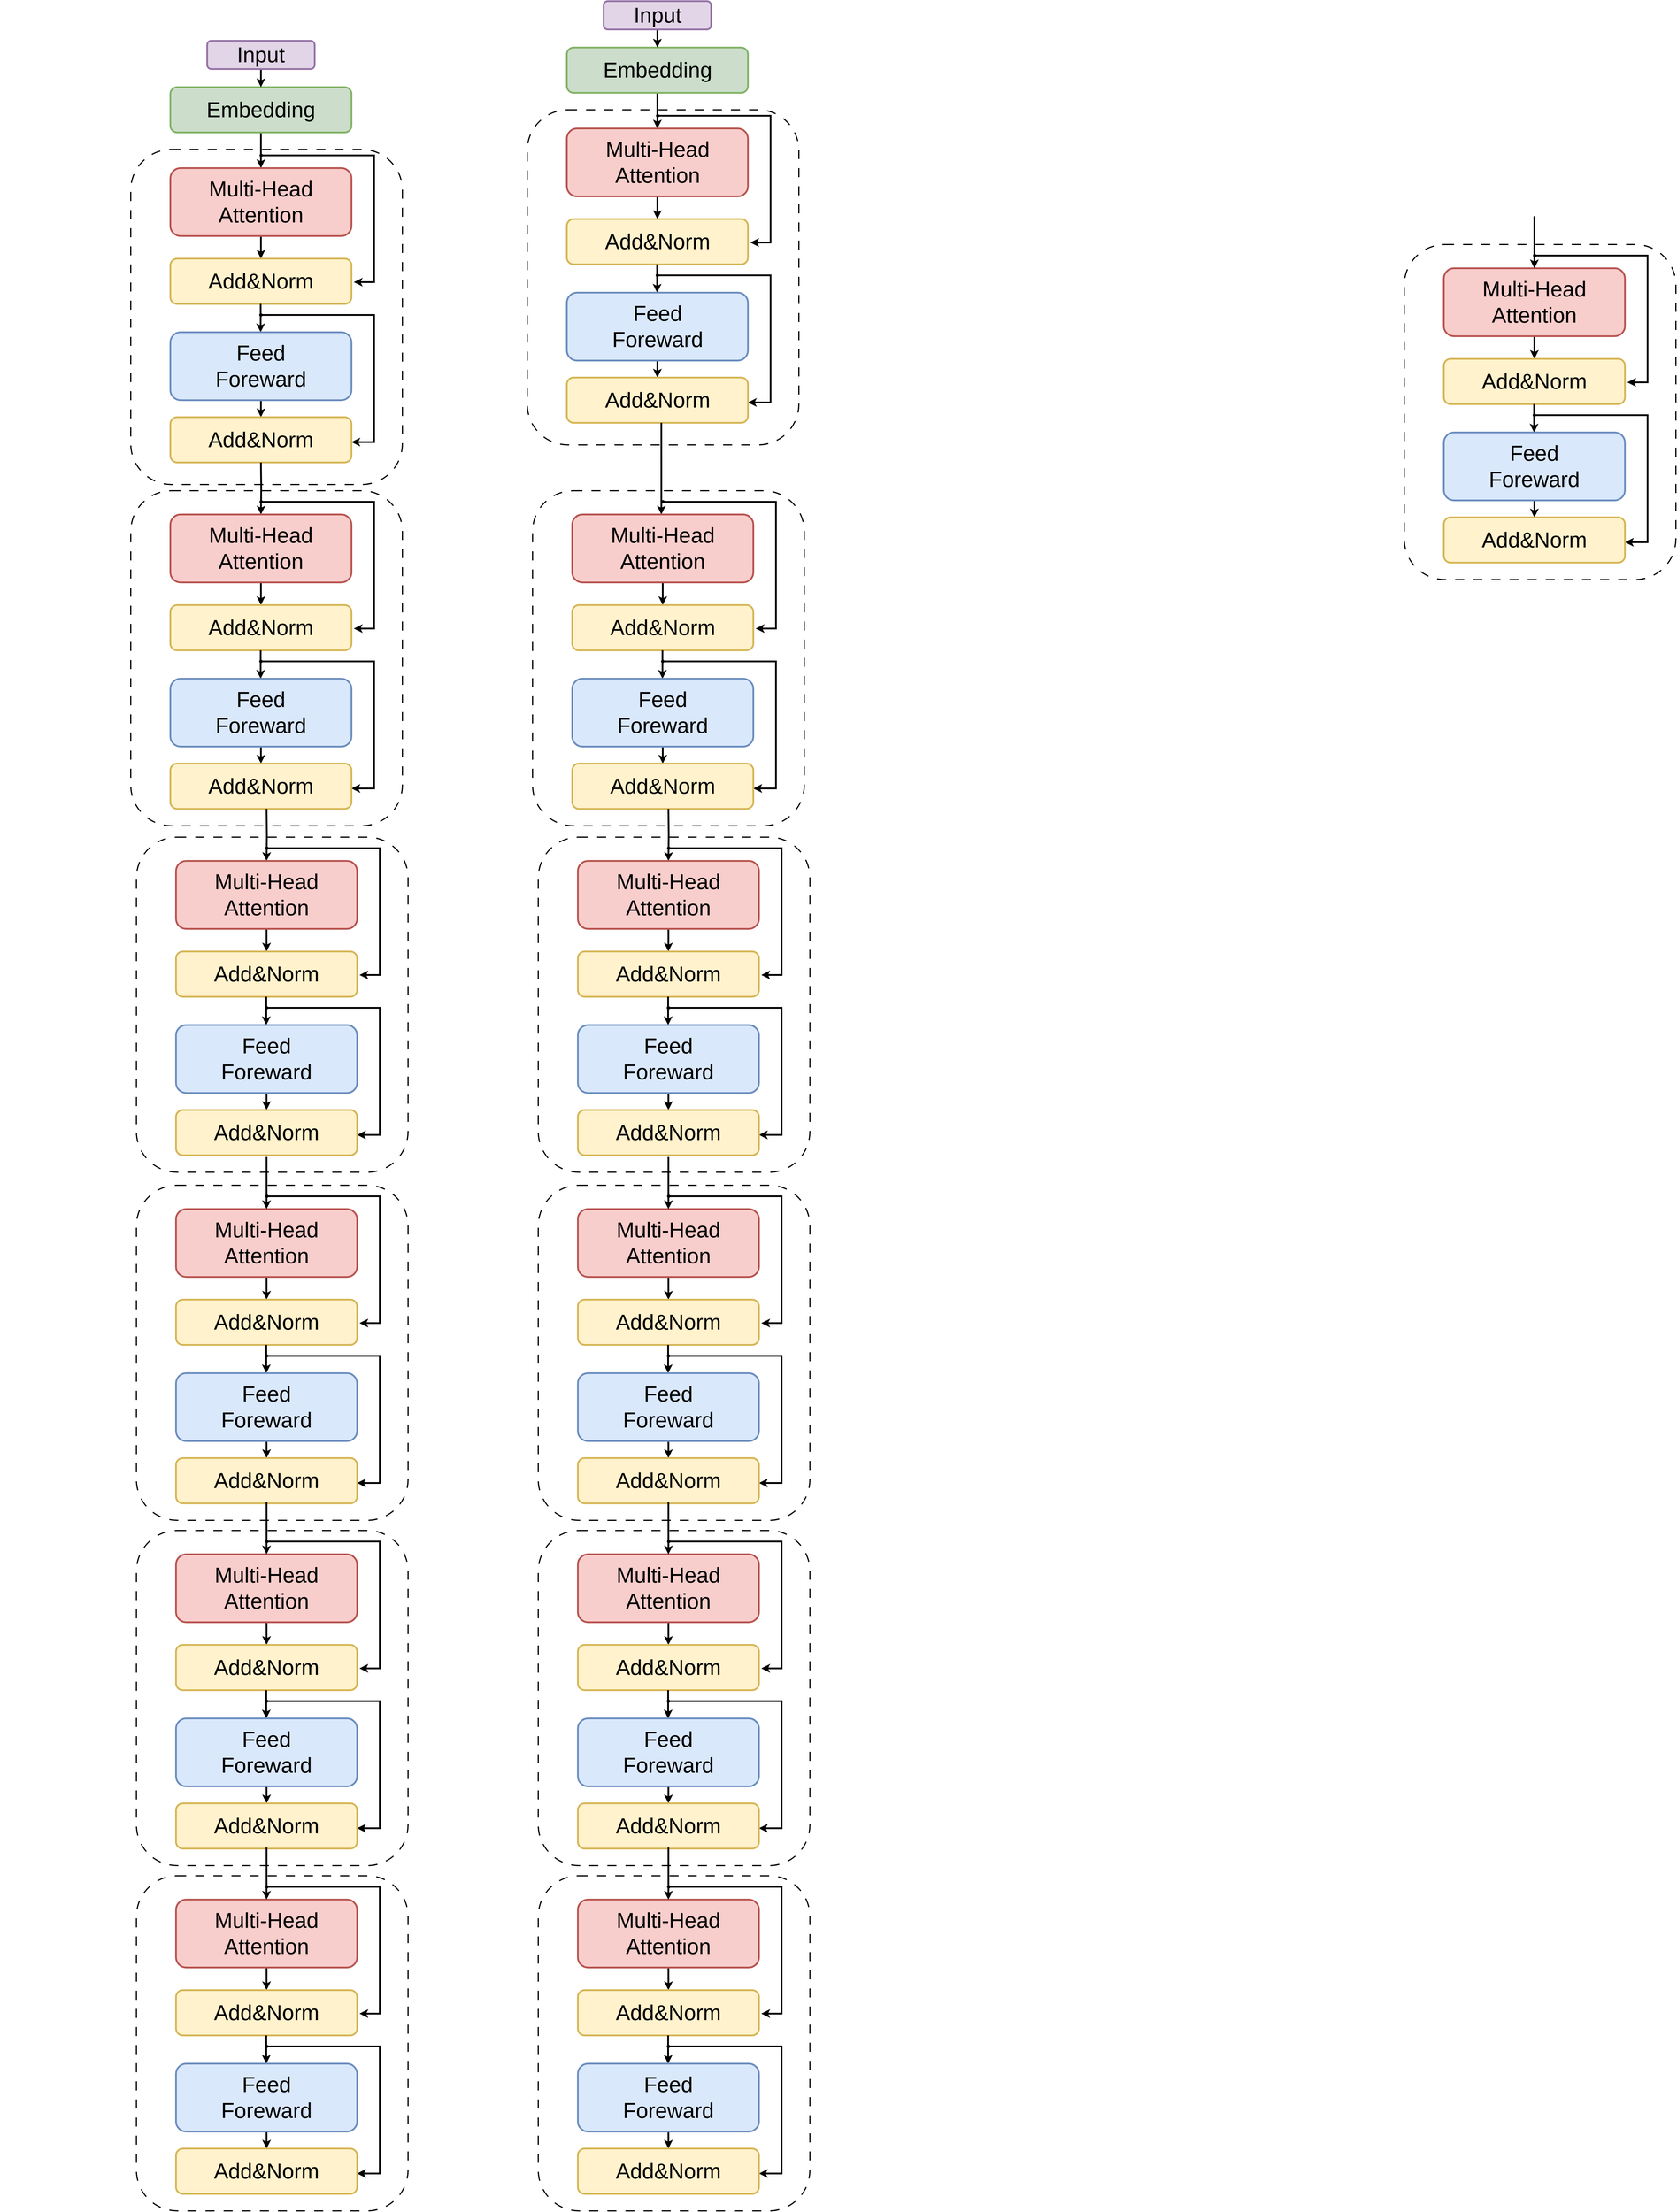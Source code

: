 <mxfile version="24.3.1" type="github">
  <diagram name="第 1 页" id="jGCUCTJVL9ZnJNVktiu8">
    <mxGraphModel dx="1152" dy="610" grid="1" gridSize="10" guides="1" tooltips="1" connect="1" arrows="1" fold="1" page="1" pageScale="1" pageWidth="10000" pageHeight="100000" math="0" shadow="0">
      <root>
        <mxCell id="0" />
        <mxCell id="1" parent="0" />
        <mxCell id="Ar4yWl2cdLanYW7Hd3Hr-1" value="" style="rounded=1;whiteSpace=wrap;html=1;fillColor=none;strokeWidth=2;dashed=1;dashPattern=8 8;" vertex="1" parent="1">
          <mxGeometry x="310" y="915" width="480" height="592" as="geometry" />
        </mxCell>
        <mxCell id="Ar4yWl2cdLanYW7Hd3Hr-2" value="" style="edgeStyle=orthogonalEdgeStyle;rounded=0;orthogonalLoop=1;jettySize=auto;html=1;strokeWidth=3;" edge="1" parent="1" source="Ar4yWl2cdLanYW7Hd3Hr-3" target="Ar4yWl2cdLanYW7Hd3Hr-7">
          <mxGeometry relative="1" as="geometry" />
        </mxCell>
        <mxCell id="Ar4yWl2cdLanYW7Hd3Hr-3" value="&lt;font style=&quot;font-size: 38px;&quot;&gt;Embedding&lt;/font&gt;" style="rounded=1;whiteSpace=wrap;html=1;fillColor=#CCDECB;strokeColor=#82b366;strokeWidth=3;" vertex="1" parent="1">
          <mxGeometry x="380" y="202" width="320" height="80" as="geometry" />
        </mxCell>
        <mxCell id="Ar4yWl2cdLanYW7Hd3Hr-4" style="edgeStyle=orthogonalEdgeStyle;rounded=0;orthogonalLoop=1;jettySize=auto;html=1;exitX=0.5;exitY=1;exitDx=0;exitDy=0;entryX=0.5;entryY=0;entryDx=0;entryDy=0;strokeWidth=3;" edge="1" parent="1" source="Ar4yWl2cdLanYW7Hd3Hr-5" target="Ar4yWl2cdLanYW7Hd3Hr-3">
          <mxGeometry relative="1" as="geometry" />
        </mxCell>
        <mxCell id="Ar4yWl2cdLanYW7Hd3Hr-5" value="&lt;font style=&quot;font-size: 38px;&quot;&gt;Input&lt;/font&gt;" style="rounded=1;whiteSpace=wrap;html=1;fillColor=#e1d5e7;strokeColor=#9673a6;strokeWidth=3;" vertex="1" parent="1">
          <mxGeometry x="445" y="120" width="190" height="50" as="geometry" />
        </mxCell>
        <mxCell id="Ar4yWl2cdLanYW7Hd3Hr-6" value="" style="edgeStyle=orthogonalEdgeStyle;rounded=0;orthogonalLoop=1;jettySize=auto;html=1;strokeWidth=3;" edge="1" parent="1" source="Ar4yWl2cdLanYW7Hd3Hr-7" target="Ar4yWl2cdLanYW7Hd3Hr-8">
          <mxGeometry relative="1" as="geometry" />
        </mxCell>
        <mxCell id="Ar4yWl2cdLanYW7Hd3Hr-7" value="&lt;div&gt;&lt;font style=&quot;font-size: 38px;&quot;&gt;&lt;br&gt;&lt;/font&gt;&lt;/div&gt;&lt;font style=&quot;font-size: 38px;&quot;&gt;Multi-Head&lt;/font&gt;&lt;div&gt;&lt;span style=&quot;font-size: 38px;&quot;&gt;Attention&lt;br&gt;&lt;/span&gt;&lt;div&gt;&lt;font style=&quot;font-size: 38px;&quot;&gt;&lt;br&gt;&lt;/font&gt;&lt;/div&gt;&lt;/div&gt;" style="rounded=1;whiteSpace=wrap;html=1;fillColor=#f8cecc;strokeColor=#b85450;movable=1;resizable=1;rotatable=1;deletable=1;editable=1;locked=0;connectable=1;strokeWidth=3;" vertex="1" parent="1">
          <mxGeometry x="380" y="345" width="320" height="120" as="geometry" />
        </mxCell>
        <mxCell id="Ar4yWl2cdLanYW7Hd3Hr-8" value="&lt;font style=&quot;font-size: 38px;&quot;&gt;Add&amp;amp;Norm&lt;/font&gt;" style="rounded=1;whiteSpace=wrap;html=1;fillColor=#fff2cc;strokeColor=#d6b656;strokeWidth=3;" vertex="1" parent="1">
          <mxGeometry x="380" y="505" width="320" height="80" as="geometry" />
        </mxCell>
        <mxCell id="Ar4yWl2cdLanYW7Hd3Hr-9" value="" style="ellipse;whiteSpace=wrap;html=1;aspect=fixed;labelBackgroundColor=#000000;labelBorderColor=default;" vertex="1" parent="1">
          <mxGeometry x="80" y="120" as="geometry" />
        </mxCell>
        <mxCell id="Ar4yWl2cdLanYW7Hd3Hr-10" value="" style="ellipse;whiteSpace=wrap;html=1;aspect=fixed;fillColor=#000000;" vertex="1" parent="1">
          <mxGeometry x="538" y="320" width="5" height="5" as="geometry" />
        </mxCell>
        <mxCell id="Ar4yWl2cdLanYW7Hd3Hr-11" style="edgeStyle=orthogonalEdgeStyle;rounded=0;orthogonalLoop=1;jettySize=auto;html=1;exitX=1;exitY=0.5;exitDx=0;exitDy=0;entryX=1.013;entryY=0.519;entryDx=0;entryDy=0;entryPerimeter=0;strokeWidth=3;" edge="1" parent="1" source="Ar4yWl2cdLanYW7Hd3Hr-10" target="Ar4yWl2cdLanYW7Hd3Hr-8">
          <mxGeometry relative="1" as="geometry">
            <Array as="points">
              <mxPoint x="740" y="323" />
              <mxPoint x="740" y="547" />
            </Array>
          </mxGeometry>
        </mxCell>
        <mxCell id="Ar4yWl2cdLanYW7Hd3Hr-13" value="" style="edgeStyle=orthogonalEdgeStyle;rounded=0;orthogonalLoop=1;jettySize=auto;html=1;strokeWidth=3;" edge="1" parent="1" target="Ar4yWl2cdLanYW7Hd3Hr-15">
          <mxGeometry relative="1" as="geometry">
            <mxPoint x="539.5" y="585" as="sourcePoint" />
            <Array as="points">
              <mxPoint x="540" y="585" />
            </Array>
          </mxGeometry>
        </mxCell>
        <mxCell id="Ar4yWl2cdLanYW7Hd3Hr-14" value="" style="edgeStyle=orthogonalEdgeStyle;rounded=0;orthogonalLoop=1;jettySize=auto;html=1;strokeWidth=3;" edge="1" parent="1" source="Ar4yWl2cdLanYW7Hd3Hr-15" target="Ar4yWl2cdLanYW7Hd3Hr-18">
          <mxGeometry relative="1" as="geometry" />
        </mxCell>
        <mxCell id="Ar4yWl2cdLanYW7Hd3Hr-15" value="&lt;div&gt;&lt;font style=&quot;font-size: 38px;&quot;&gt;&lt;br&gt;&lt;/font&gt;&lt;/div&gt;&lt;font style=&quot;font-size: 38px;&quot;&gt;Feed&lt;/font&gt;&lt;div&gt;&lt;span style=&quot;font-size: 38px;&quot;&gt;Foreward&lt;br&gt;&lt;/span&gt;&lt;div&gt;&lt;font style=&quot;font-size: 38px;&quot;&gt;&lt;br&gt;&lt;/font&gt;&lt;/div&gt;&lt;/div&gt;" style="rounded=1;whiteSpace=wrap;html=1;fillColor=#dae8fc;strokeColor=#6c8ebf;movable=1;resizable=1;rotatable=1;deletable=1;editable=1;locked=0;connectable=1;strokeWidth=3;points=[[0,0,0,0,0],[0,0.25,0,0,0],[0,0.5,0,0,0],[0,0.75,0,0,0],[0,1,0,0,0],[0.25,0,0,0,0],[0.25,1,0,0,0],[0.5,0,0,0,0],[0.5,1,0,0,0],[0.75,0,0,0,0],[0.75,1,0,0,0],[1,0,0,0,0],[1,0.25,0,0,0],[1,0.5,0,0,0],[1,0.75,0,0,0],[1,1,0,0,0]];" vertex="1" parent="1">
          <mxGeometry x="380" y="635" width="320" height="120" as="geometry" />
        </mxCell>
        <mxCell id="Ar4yWl2cdLanYW7Hd3Hr-16" value="" style="ellipse;whiteSpace=wrap;html=1;aspect=fixed;fillColor=#000000;" vertex="1" parent="1">
          <mxGeometry x="537.5" y="602" width="5" height="5" as="geometry" />
        </mxCell>
        <mxCell id="Ar4yWl2cdLanYW7Hd3Hr-17" style="edgeStyle=orthogonalEdgeStyle;rounded=0;orthogonalLoop=1;jettySize=auto;html=1;exitX=1;exitY=0.5;exitDx=0;exitDy=0;strokeWidth=3;" edge="1" parent="1" source="Ar4yWl2cdLanYW7Hd3Hr-16" target="Ar4yWl2cdLanYW7Hd3Hr-18">
          <mxGeometry relative="1" as="geometry">
            <mxPoint x="703.5" y="829" as="targetPoint" />
            <Array as="points">
              <mxPoint x="740" y="605" />
              <mxPoint x="740" y="829" />
            </Array>
          </mxGeometry>
        </mxCell>
        <mxCell id="Ar4yWl2cdLanYW7Hd3Hr-18" value="&lt;font style=&quot;font-size: 38px;&quot;&gt;Add&amp;amp;Norm&lt;/font&gt;" style="rounded=1;whiteSpace=wrap;html=1;fillColor=#fff2cc;strokeColor=#d6b656;strokeWidth=3;" vertex="1" parent="1">
          <mxGeometry x="380" y="785" width="320" height="80" as="geometry" />
        </mxCell>
        <mxCell id="Ar4yWl2cdLanYW7Hd3Hr-19" style="edgeStyle=orthogonalEdgeStyle;rounded=0;orthogonalLoop=1;jettySize=auto;html=1;exitX=0.5;exitY=1;exitDx=0;exitDy=0;" edge="1" parent="1" source="Ar4yWl2cdLanYW7Hd3Hr-15" target="Ar4yWl2cdLanYW7Hd3Hr-15">
          <mxGeometry relative="1" as="geometry" />
        </mxCell>
        <mxCell id="Ar4yWl2cdLanYW7Hd3Hr-20" value="" style="edgeStyle=orthogonalEdgeStyle;rounded=0;orthogonalLoop=1;jettySize=auto;html=1;strokeWidth=3;" edge="1" parent="1" target="Ar4yWl2cdLanYW7Hd3Hr-22">
          <mxGeometry relative="1" as="geometry">
            <mxPoint x="540" y="865" as="sourcePoint" />
          </mxGeometry>
        </mxCell>
        <mxCell id="Ar4yWl2cdLanYW7Hd3Hr-21" value="" style="edgeStyle=orthogonalEdgeStyle;rounded=0;orthogonalLoop=1;jettySize=auto;html=1;strokeWidth=3;" edge="1" parent="1" source="Ar4yWl2cdLanYW7Hd3Hr-22" target="Ar4yWl2cdLanYW7Hd3Hr-23">
          <mxGeometry relative="1" as="geometry" />
        </mxCell>
        <mxCell id="Ar4yWl2cdLanYW7Hd3Hr-22" value="&lt;div&gt;&lt;font style=&quot;font-size: 38px;&quot;&gt;&lt;br&gt;&lt;/font&gt;&lt;/div&gt;&lt;font style=&quot;font-size: 38px;&quot;&gt;Multi-Head&lt;/font&gt;&lt;div&gt;&lt;span style=&quot;font-size: 38px;&quot;&gt;Attention&lt;br&gt;&lt;/span&gt;&lt;div&gt;&lt;font style=&quot;font-size: 38px;&quot;&gt;&lt;br&gt;&lt;/font&gt;&lt;/div&gt;&lt;/div&gt;" style="rounded=1;whiteSpace=wrap;html=1;fillColor=#f8cecc;strokeColor=#b85450;movable=1;resizable=1;rotatable=1;deletable=1;editable=1;locked=0;connectable=1;strokeWidth=3;" vertex="1" parent="1">
          <mxGeometry x="380" y="957" width="320" height="120" as="geometry" />
        </mxCell>
        <mxCell id="Ar4yWl2cdLanYW7Hd3Hr-23" value="&lt;font style=&quot;font-size: 38px;&quot;&gt;Add&amp;amp;Norm&lt;/font&gt;" style="rounded=1;whiteSpace=wrap;html=1;fillColor=#fff2cc;strokeColor=#d6b656;strokeWidth=3;" vertex="1" parent="1">
          <mxGeometry x="380" y="1117" width="320" height="80" as="geometry" />
        </mxCell>
        <mxCell id="Ar4yWl2cdLanYW7Hd3Hr-24" value="" style="ellipse;whiteSpace=wrap;html=1;aspect=fixed;fillColor=#000000;" vertex="1" parent="1">
          <mxGeometry x="538" y="932" width="5" height="5" as="geometry" />
        </mxCell>
        <mxCell id="Ar4yWl2cdLanYW7Hd3Hr-25" style="edgeStyle=orthogonalEdgeStyle;rounded=0;orthogonalLoop=1;jettySize=auto;html=1;exitX=1;exitY=0.5;exitDx=0;exitDy=0;entryX=1.013;entryY=0.519;entryDx=0;entryDy=0;entryPerimeter=0;strokeWidth=3;" edge="1" parent="1" source="Ar4yWl2cdLanYW7Hd3Hr-24" target="Ar4yWl2cdLanYW7Hd3Hr-23">
          <mxGeometry relative="1" as="geometry">
            <Array as="points">
              <mxPoint x="740" y="935" />
              <mxPoint x="740" y="1159" />
            </Array>
          </mxGeometry>
        </mxCell>
        <mxCell id="Ar4yWl2cdLanYW7Hd3Hr-26" value="" style="edgeStyle=orthogonalEdgeStyle;rounded=0;orthogonalLoop=1;jettySize=auto;html=1;strokeWidth=3;" edge="1" parent="1" target="Ar4yWl2cdLanYW7Hd3Hr-28">
          <mxGeometry relative="1" as="geometry">
            <mxPoint x="539.5" y="1197" as="sourcePoint" />
            <Array as="points">
              <mxPoint x="540" y="1197" />
            </Array>
          </mxGeometry>
        </mxCell>
        <mxCell id="Ar4yWl2cdLanYW7Hd3Hr-27" value="" style="edgeStyle=orthogonalEdgeStyle;rounded=0;orthogonalLoop=1;jettySize=auto;html=1;strokeWidth=3;" edge="1" parent="1" source="Ar4yWl2cdLanYW7Hd3Hr-28" target="Ar4yWl2cdLanYW7Hd3Hr-31">
          <mxGeometry relative="1" as="geometry" />
        </mxCell>
        <mxCell id="Ar4yWl2cdLanYW7Hd3Hr-28" value="&lt;div&gt;&lt;font style=&quot;font-size: 38px;&quot;&gt;&lt;br&gt;&lt;/font&gt;&lt;/div&gt;&lt;font style=&quot;font-size: 38px;&quot;&gt;Feed&lt;/font&gt;&lt;div&gt;&lt;span style=&quot;font-size: 38px;&quot;&gt;Foreward&lt;br&gt;&lt;/span&gt;&lt;div&gt;&lt;font style=&quot;font-size: 38px;&quot;&gt;&lt;br&gt;&lt;/font&gt;&lt;/div&gt;&lt;/div&gt;" style="rounded=1;whiteSpace=wrap;html=1;fillColor=#dae8fc;strokeColor=#6c8ebf;movable=1;resizable=1;rotatable=1;deletable=1;editable=1;locked=0;connectable=1;strokeWidth=3;points=[[0,0,0,0,0],[0,0.25,0,0,0],[0,0.5,0,0,0],[0,0.75,0,0,0],[0,1,0,0,0],[0.25,0,0,0,0],[0.25,1,0,0,0],[0.5,0,0,0,0],[0.5,1,0,0,0],[0.75,0,0,0,0],[0.75,1,0,0,0],[1,0,0,0,0],[1,0.25,0,0,0],[1,0.5,0,0,0],[1,0.75,0,0,0],[1,1,0,0,0]];" vertex="1" parent="1">
          <mxGeometry x="380" y="1247" width="320" height="120" as="geometry" />
        </mxCell>
        <mxCell id="Ar4yWl2cdLanYW7Hd3Hr-29" value="" style="ellipse;whiteSpace=wrap;html=1;aspect=fixed;fillColor=#000000;" vertex="1" parent="1">
          <mxGeometry x="537.5" y="1214" width="5" height="5" as="geometry" />
        </mxCell>
        <mxCell id="Ar4yWl2cdLanYW7Hd3Hr-30" style="edgeStyle=orthogonalEdgeStyle;rounded=0;orthogonalLoop=1;jettySize=auto;html=1;exitX=1;exitY=0.5;exitDx=0;exitDy=0;strokeWidth=3;" edge="1" parent="1" source="Ar4yWl2cdLanYW7Hd3Hr-29" target="Ar4yWl2cdLanYW7Hd3Hr-31">
          <mxGeometry relative="1" as="geometry">
            <mxPoint x="703.5" y="1441" as="targetPoint" />
            <Array as="points">
              <mxPoint x="740" y="1217" />
              <mxPoint x="740" y="1441" />
            </Array>
          </mxGeometry>
        </mxCell>
        <mxCell id="Ar4yWl2cdLanYW7Hd3Hr-31" value="&lt;font style=&quot;font-size: 38px;&quot;&gt;Add&amp;amp;Norm&lt;/font&gt;" style="rounded=1;whiteSpace=wrap;html=1;fillColor=#fff2cc;strokeColor=#d6b656;strokeWidth=3;" vertex="1" parent="1">
          <mxGeometry x="380" y="1397" width="320" height="80" as="geometry" />
        </mxCell>
        <mxCell id="Ar4yWl2cdLanYW7Hd3Hr-32" style="edgeStyle=orthogonalEdgeStyle;rounded=0;orthogonalLoop=1;jettySize=auto;html=1;exitX=0.5;exitY=1;exitDx=0;exitDy=0;" edge="1" parent="1" source="Ar4yWl2cdLanYW7Hd3Hr-28" target="Ar4yWl2cdLanYW7Hd3Hr-28">
          <mxGeometry relative="1" as="geometry" />
        </mxCell>
        <mxCell id="Ar4yWl2cdLanYW7Hd3Hr-34" value="" style="edgeStyle=orthogonalEdgeStyle;rounded=0;orthogonalLoop=1;jettySize=auto;html=1;strokeWidth=3;" edge="1" parent="1" target="Ar4yWl2cdLanYW7Hd3Hr-36">
          <mxGeometry relative="1" as="geometry">
            <mxPoint x="550" y="1477" as="sourcePoint" />
          </mxGeometry>
        </mxCell>
        <mxCell id="Ar4yWl2cdLanYW7Hd3Hr-47" value="" style="rounded=1;whiteSpace=wrap;html=1;fillColor=none;strokeWidth=2;dashed=1;dashPattern=8 8;" vertex="1" parent="1">
          <mxGeometry x="310" y="312" width="480" height="592" as="geometry" />
        </mxCell>
        <mxCell id="Ar4yWl2cdLanYW7Hd3Hr-48" value="" style="group" vertex="1" connectable="0" parent="1">
          <mxGeometry x="320" y="1527" width="480" height="592" as="geometry" />
        </mxCell>
        <mxCell id="Ar4yWl2cdLanYW7Hd3Hr-33" value="" style="rounded=1;whiteSpace=wrap;html=1;fillColor=none;strokeWidth=2;dashed=1;dashPattern=8 8;" vertex="1" parent="Ar4yWl2cdLanYW7Hd3Hr-48">
          <mxGeometry width="480" height="592" as="geometry" />
        </mxCell>
        <mxCell id="Ar4yWl2cdLanYW7Hd3Hr-35" value="" style="edgeStyle=orthogonalEdgeStyle;rounded=0;orthogonalLoop=1;jettySize=auto;html=1;strokeWidth=3;" edge="1" parent="Ar4yWl2cdLanYW7Hd3Hr-48" source="Ar4yWl2cdLanYW7Hd3Hr-36" target="Ar4yWl2cdLanYW7Hd3Hr-37">
          <mxGeometry relative="1" as="geometry" />
        </mxCell>
        <mxCell id="Ar4yWl2cdLanYW7Hd3Hr-36" value="&lt;div&gt;&lt;font style=&quot;font-size: 38px;&quot;&gt;&lt;br&gt;&lt;/font&gt;&lt;/div&gt;&lt;font style=&quot;font-size: 38px;&quot;&gt;Multi-Head&lt;/font&gt;&lt;div&gt;&lt;span style=&quot;font-size: 38px;&quot;&gt;Attention&lt;br&gt;&lt;/span&gt;&lt;div&gt;&lt;font style=&quot;font-size: 38px;&quot;&gt;&lt;br&gt;&lt;/font&gt;&lt;/div&gt;&lt;/div&gt;" style="rounded=1;whiteSpace=wrap;html=1;fillColor=#f8cecc;strokeColor=#b85450;movable=1;resizable=1;rotatable=1;deletable=1;editable=1;locked=0;connectable=1;strokeWidth=3;" vertex="1" parent="Ar4yWl2cdLanYW7Hd3Hr-48">
          <mxGeometry x="70" y="42" width="320" height="120" as="geometry" />
        </mxCell>
        <mxCell id="Ar4yWl2cdLanYW7Hd3Hr-37" value="&lt;font style=&quot;font-size: 38px;&quot;&gt;Add&amp;amp;Norm&lt;/font&gt;" style="rounded=1;whiteSpace=wrap;html=1;fillColor=#fff2cc;strokeColor=#d6b656;strokeWidth=3;" vertex="1" parent="Ar4yWl2cdLanYW7Hd3Hr-48">
          <mxGeometry x="70" y="202" width="320" height="80" as="geometry" />
        </mxCell>
        <mxCell id="Ar4yWl2cdLanYW7Hd3Hr-38" value="" style="ellipse;whiteSpace=wrap;html=1;aspect=fixed;fillColor=#000000;" vertex="1" parent="Ar4yWl2cdLanYW7Hd3Hr-48">
          <mxGeometry x="228" y="17" width="5" height="5" as="geometry" />
        </mxCell>
        <mxCell id="Ar4yWl2cdLanYW7Hd3Hr-39" style="edgeStyle=orthogonalEdgeStyle;rounded=0;orthogonalLoop=1;jettySize=auto;html=1;exitX=1;exitY=0.5;exitDx=0;exitDy=0;entryX=1.013;entryY=0.519;entryDx=0;entryDy=0;entryPerimeter=0;strokeWidth=3;" edge="1" parent="Ar4yWl2cdLanYW7Hd3Hr-48" source="Ar4yWl2cdLanYW7Hd3Hr-38" target="Ar4yWl2cdLanYW7Hd3Hr-37">
          <mxGeometry relative="1" as="geometry">
            <Array as="points">
              <mxPoint x="430" y="20" />
              <mxPoint x="430" y="244" />
            </Array>
          </mxGeometry>
        </mxCell>
        <mxCell id="Ar4yWl2cdLanYW7Hd3Hr-40" value="" style="edgeStyle=orthogonalEdgeStyle;rounded=0;orthogonalLoop=1;jettySize=auto;html=1;strokeWidth=3;" edge="1" parent="Ar4yWl2cdLanYW7Hd3Hr-48" target="Ar4yWl2cdLanYW7Hd3Hr-42">
          <mxGeometry relative="1" as="geometry">
            <mxPoint x="229.5" y="282" as="sourcePoint" />
            <Array as="points">
              <mxPoint x="230" y="282" />
            </Array>
          </mxGeometry>
        </mxCell>
        <mxCell id="Ar4yWl2cdLanYW7Hd3Hr-41" value="" style="edgeStyle=orthogonalEdgeStyle;rounded=0;orthogonalLoop=1;jettySize=auto;html=1;strokeWidth=3;" edge="1" parent="Ar4yWl2cdLanYW7Hd3Hr-48" source="Ar4yWl2cdLanYW7Hd3Hr-42" target="Ar4yWl2cdLanYW7Hd3Hr-45">
          <mxGeometry relative="1" as="geometry" />
        </mxCell>
        <mxCell id="Ar4yWl2cdLanYW7Hd3Hr-42" value="&lt;div&gt;&lt;font style=&quot;font-size: 38px;&quot;&gt;&lt;br&gt;&lt;/font&gt;&lt;/div&gt;&lt;font style=&quot;font-size: 38px;&quot;&gt;Feed&lt;/font&gt;&lt;div&gt;&lt;span style=&quot;font-size: 38px;&quot;&gt;Foreward&lt;br&gt;&lt;/span&gt;&lt;div&gt;&lt;font style=&quot;font-size: 38px;&quot;&gt;&lt;br&gt;&lt;/font&gt;&lt;/div&gt;&lt;/div&gt;" style="rounded=1;whiteSpace=wrap;html=1;fillColor=#dae8fc;strokeColor=#6c8ebf;movable=1;resizable=1;rotatable=1;deletable=1;editable=1;locked=0;connectable=1;strokeWidth=3;points=[[0,0,0,0,0],[0,0.25,0,0,0],[0,0.5,0,0,0],[0,0.75,0,0,0],[0,1,0,0,0],[0.25,0,0,0,0],[0.25,1,0,0,0],[0.5,0,0,0,0],[0.5,1,0,0,0],[0.75,0,0,0,0],[0.75,1,0,0,0],[1,0,0,0,0],[1,0.25,0,0,0],[1,0.5,0,0,0],[1,0.75,0,0,0],[1,1,0,0,0]];" vertex="1" parent="Ar4yWl2cdLanYW7Hd3Hr-48">
          <mxGeometry x="70" y="332" width="320" height="120" as="geometry" />
        </mxCell>
        <mxCell id="Ar4yWl2cdLanYW7Hd3Hr-43" value="" style="ellipse;whiteSpace=wrap;html=1;aspect=fixed;fillColor=#000000;" vertex="1" parent="Ar4yWl2cdLanYW7Hd3Hr-48">
          <mxGeometry x="227.5" y="299" width="5" height="5" as="geometry" />
        </mxCell>
        <mxCell id="Ar4yWl2cdLanYW7Hd3Hr-44" style="edgeStyle=orthogonalEdgeStyle;rounded=0;orthogonalLoop=1;jettySize=auto;html=1;exitX=1;exitY=0.5;exitDx=0;exitDy=0;strokeWidth=3;" edge="1" parent="Ar4yWl2cdLanYW7Hd3Hr-48" source="Ar4yWl2cdLanYW7Hd3Hr-43" target="Ar4yWl2cdLanYW7Hd3Hr-45">
          <mxGeometry relative="1" as="geometry">
            <mxPoint x="393.5" y="526" as="targetPoint" />
            <Array as="points">
              <mxPoint x="430" y="302" />
              <mxPoint x="430" y="526" />
            </Array>
          </mxGeometry>
        </mxCell>
        <mxCell id="Ar4yWl2cdLanYW7Hd3Hr-45" value="&lt;font style=&quot;font-size: 38px;&quot;&gt;Add&amp;amp;Norm&lt;/font&gt;" style="rounded=1;whiteSpace=wrap;html=1;fillColor=#fff2cc;strokeColor=#d6b656;strokeWidth=3;" vertex="1" parent="Ar4yWl2cdLanYW7Hd3Hr-48">
          <mxGeometry x="70" y="482" width="320" height="80" as="geometry" />
        </mxCell>
        <mxCell id="Ar4yWl2cdLanYW7Hd3Hr-46" style="edgeStyle=orthogonalEdgeStyle;rounded=0;orthogonalLoop=1;jettySize=auto;html=1;exitX=0.5;exitY=1;exitDx=0;exitDy=0;" edge="1" parent="Ar4yWl2cdLanYW7Hd3Hr-48" source="Ar4yWl2cdLanYW7Hd3Hr-42" target="Ar4yWl2cdLanYW7Hd3Hr-42">
          <mxGeometry relative="1" as="geometry" />
        </mxCell>
        <mxCell id="Ar4yWl2cdLanYW7Hd3Hr-67" value="" style="group" vertex="1" connectable="0" parent="1">
          <mxGeometry x="2560" y="430" width="480" height="642" as="geometry" />
        </mxCell>
        <mxCell id="Ar4yWl2cdLanYW7Hd3Hr-50" value="" style="group" vertex="1" connectable="0" parent="Ar4yWl2cdLanYW7Hd3Hr-67">
          <mxGeometry y="50" width="480" height="592" as="geometry" />
        </mxCell>
        <mxCell id="Ar4yWl2cdLanYW7Hd3Hr-51" value="" style="rounded=1;whiteSpace=wrap;html=1;fillColor=none;strokeWidth=2;dashed=1;dashPattern=8 8;" vertex="1" parent="Ar4yWl2cdLanYW7Hd3Hr-50">
          <mxGeometry width="480" height="592" as="geometry" />
        </mxCell>
        <mxCell id="Ar4yWl2cdLanYW7Hd3Hr-52" value="" style="edgeStyle=orthogonalEdgeStyle;rounded=0;orthogonalLoop=1;jettySize=auto;html=1;strokeWidth=3;" edge="1" parent="Ar4yWl2cdLanYW7Hd3Hr-50" source="Ar4yWl2cdLanYW7Hd3Hr-53" target="Ar4yWl2cdLanYW7Hd3Hr-54">
          <mxGeometry relative="1" as="geometry" />
        </mxCell>
        <mxCell id="Ar4yWl2cdLanYW7Hd3Hr-53" value="&lt;div&gt;&lt;font style=&quot;font-size: 38px;&quot;&gt;&lt;br&gt;&lt;/font&gt;&lt;/div&gt;&lt;font style=&quot;font-size: 38px;&quot;&gt;Multi-Head&lt;/font&gt;&lt;div&gt;&lt;span style=&quot;font-size: 38px;&quot;&gt;Attention&lt;br&gt;&lt;/span&gt;&lt;div&gt;&lt;font style=&quot;font-size: 38px;&quot;&gt;&lt;br&gt;&lt;/font&gt;&lt;/div&gt;&lt;/div&gt;" style="rounded=1;whiteSpace=wrap;html=1;fillColor=#f8cecc;strokeColor=#b85450;movable=1;resizable=1;rotatable=1;deletable=1;editable=1;locked=0;connectable=1;strokeWidth=3;" vertex="1" parent="Ar4yWl2cdLanYW7Hd3Hr-50">
          <mxGeometry x="70" y="42" width="320" height="120" as="geometry" />
        </mxCell>
        <mxCell id="Ar4yWl2cdLanYW7Hd3Hr-54" value="&lt;font style=&quot;font-size: 38px;&quot;&gt;Add&amp;amp;Norm&lt;/font&gt;" style="rounded=1;whiteSpace=wrap;html=1;fillColor=#fff2cc;strokeColor=#d6b656;strokeWidth=3;" vertex="1" parent="Ar4yWl2cdLanYW7Hd3Hr-50">
          <mxGeometry x="70" y="202" width="320" height="80" as="geometry" />
        </mxCell>
        <mxCell id="Ar4yWl2cdLanYW7Hd3Hr-55" value="" style="ellipse;whiteSpace=wrap;html=1;aspect=fixed;fillColor=#000000;" vertex="1" parent="Ar4yWl2cdLanYW7Hd3Hr-50">
          <mxGeometry x="228" y="17" width="5" height="5" as="geometry" />
        </mxCell>
        <mxCell id="Ar4yWl2cdLanYW7Hd3Hr-56" style="edgeStyle=orthogonalEdgeStyle;rounded=0;orthogonalLoop=1;jettySize=auto;html=1;exitX=1;exitY=0.5;exitDx=0;exitDy=0;entryX=1.013;entryY=0.519;entryDx=0;entryDy=0;entryPerimeter=0;strokeWidth=3;" edge="1" parent="Ar4yWl2cdLanYW7Hd3Hr-50" source="Ar4yWl2cdLanYW7Hd3Hr-55" target="Ar4yWl2cdLanYW7Hd3Hr-54">
          <mxGeometry relative="1" as="geometry">
            <Array as="points">
              <mxPoint x="430" y="20" />
              <mxPoint x="430" y="244" />
            </Array>
          </mxGeometry>
        </mxCell>
        <mxCell id="Ar4yWl2cdLanYW7Hd3Hr-57" value="" style="edgeStyle=orthogonalEdgeStyle;rounded=0;orthogonalLoop=1;jettySize=auto;html=1;strokeWidth=3;" edge="1" parent="Ar4yWl2cdLanYW7Hd3Hr-50" target="Ar4yWl2cdLanYW7Hd3Hr-59">
          <mxGeometry relative="1" as="geometry">
            <mxPoint x="229.5" y="282" as="sourcePoint" />
            <Array as="points">
              <mxPoint x="230" y="282" />
            </Array>
          </mxGeometry>
        </mxCell>
        <mxCell id="Ar4yWl2cdLanYW7Hd3Hr-58" value="" style="edgeStyle=orthogonalEdgeStyle;rounded=0;orthogonalLoop=1;jettySize=auto;html=1;strokeWidth=3;" edge="1" parent="Ar4yWl2cdLanYW7Hd3Hr-50" source="Ar4yWl2cdLanYW7Hd3Hr-59" target="Ar4yWl2cdLanYW7Hd3Hr-62">
          <mxGeometry relative="1" as="geometry" />
        </mxCell>
        <mxCell id="Ar4yWl2cdLanYW7Hd3Hr-59" value="&lt;div&gt;&lt;font style=&quot;font-size: 38px;&quot;&gt;&lt;br&gt;&lt;/font&gt;&lt;/div&gt;&lt;font style=&quot;font-size: 38px;&quot;&gt;Feed&lt;/font&gt;&lt;div&gt;&lt;span style=&quot;font-size: 38px;&quot;&gt;Foreward&lt;br&gt;&lt;/span&gt;&lt;div&gt;&lt;font style=&quot;font-size: 38px;&quot;&gt;&lt;br&gt;&lt;/font&gt;&lt;/div&gt;&lt;/div&gt;" style="rounded=1;whiteSpace=wrap;html=1;fillColor=#dae8fc;strokeColor=#6c8ebf;movable=1;resizable=1;rotatable=1;deletable=1;editable=1;locked=0;connectable=1;strokeWidth=3;points=[[0,0,0,0,0],[0,0.25,0,0,0],[0,0.5,0,0,0],[0,0.75,0,0,0],[0,1,0,0,0],[0.25,0,0,0,0],[0.25,1,0,0,0],[0.5,0,0,0,0],[0.5,1,0,0,0],[0.75,0,0,0,0],[0.75,1,0,0,0],[1,0,0,0,0],[1,0.25,0,0,0],[1,0.5,0,0,0],[1,0.75,0,0,0],[1,1,0,0,0]];" vertex="1" parent="Ar4yWl2cdLanYW7Hd3Hr-50">
          <mxGeometry x="70" y="332" width="320" height="120" as="geometry" />
        </mxCell>
        <mxCell id="Ar4yWl2cdLanYW7Hd3Hr-60" value="" style="ellipse;whiteSpace=wrap;html=1;aspect=fixed;fillColor=#000000;" vertex="1" parent="Ar4yWl2cdLanYW7Hd3Hr-50">
          <mxGeometry x="227.5" y="299" width="5" height="5" as="geometry" />
        </mxCell>
        <mxCell id="Ar4yWl2cdLanYW7Hd3Hr-61" style="edgeStyle=orthogonalEdgeStyle;rounded=0;orthogonalLoop=1;jettySize=auto;html=1;exitX=1;exitY=0.5;exitDx=0;exitDy=0;strokeWidth=3;" edge="1" parent="Ar4yWl2cdLanYW7Hd3Hr-50" source="Ar4yWl2cdLanYW7Hd3Hr-60" target="Ar4yWl2cdLanYW7Hd3Hr-62">
          <mxGeometry relative="1" as="geometry">
            <mxPoint x="393.5" y="526" as="targetPoint" />
            <Array as="points">
              <mxPoint x="430" y="302" />
              <mxPoint x="430" y="526" />
            </Array>
          </mxGeometry>
        </mxCell>
        <mxCell id="Ar4yWl2cdLanYW7Hd3Hr-62" value="&lt;font style=&quot;font-size: 38px;&quot;&gt;Add&amp;amp;Norm&lt;/font&gt;" style="rounded=1;whiteSpace=wrap;html=1;fillColor=#fff2cc;strokeColor=#d6b656;strokeWidth=3;" vertex="1" parent="Ar4yWl2cdLanYW7Hd3Hr-50">
          <mxGeometry x="70" y="482" width="320" height="80" as="geometry" />
        </mxCell>
        <mxCell id="Ar4yWl2cdLanYW7Hd3Hr-63" style="edgeStyle=orthogonalEdgeStyle;rounded=0;orthogonalLoop=1;jettySize=auto;html=1;exitX=0.5;exitY=1;exitDx=0;exitDy=0;" edge="1" parent="Ar4yWl2cdLanYW7Hd3Hr-50" source="Ar4yWl2cdLanYW7Hd3Hr-59" target="Ar4yWl2cdLanYW7Hd3Hr-59">
          <mxGeometry relative="1" as="geometry" />
        </mxCell>
        <mxCell id="Ar4yWl2cdLanYW7Hd3Hr-66" value="" style="edgeStyle=orthogonalEdgeStyle;rounded=0;orthogonalLoop=1;jettySize=auto;html=1;strokeWidth=3;" edge="1" parent="Ar4yWl2cdLanYW7Hd3Hr-67">
          <mxGeometry relative="1" as="geometry">
            <mxPoint x="230" as="sourcePoint" />
            <mxPoint x="230" y="92" as="targetPoint" />
          </mxGeometry>
        </mxCell>
        <mxCell id="Ar4yWl2cdLanYW7Hd3Hr-68" value="" style="group" vertex="1" connectable="0" parent="1">
          <mxGeometry x="320" y="2092" width="480" height="642" as="geometry" />
        </mxCell>
        <mxCell id="Ar4yWl2cdLanYW7Hd3Hr-69" value="" style="group" vertex="1" connectable="0" parent="Ar4yWl2cdLanYW7Hd3Hr-68">
          <mxGeometry y="50" width="480" height="592" as="geometry" />
        </mxCell>
        <mxCell id="Ar4yWl2cdLanYW7Hd3Hr-70" value="" style="rounded=1;whiteSpace=wrap;html=1;fillColor=none;strokeWidth=2;dashed=1;dashPattern=8 8;" vertex="1" parent="Ar4yWl2cdLanYW7Hd3Hr-69">
          <mxGeometry width="480" height="592" as="geometry" />
        </mxCell>
        <mxCell id="Ar4yWl2cdLanYW7Hd3Hr-71" value="" style="edgeStyle=orthogonalEdgeStyle;rounded=0;orthogonalLoop=1;jettySize=auto;html=1;strokeWidth=3;" edge="1" parent="Ar4yWl2cdLanYW7Hd3Hr-69" source="Ar4yWl2cdLanYW7Hd3Hr-72" target="Ar4yWl2cdLanYW7Hd3Hr-73">
          <mxGeometry relative="1" as="geometry" />
        </mxCell>
        <mxCell id="Ar4yWl2cdLanYW7Hd3Hr-72" value="&lt;div&gt;&lt;font style=&quot;font-size: 38px;&quot;&gt;&lt;br&gt;&lt;/font&gt;&lt;/div&gt;&lt;font style=&quot;font-size: 38px;&quot;&gt;Multi-Head&lt;/font&gt;&lt;div&gt;&lt;span style=&quot;font-size: 38px;&quot;&gt;Attention&lt;br&gt;&lt;/span&gt;&lt;div&gt;&lt;font style=&quot;font-size: 38px;&quot;&gt;&lt;br&gt;&lt;/font&gt;&lt;/div&gt;&lt;/div&gt;" style="rounded=1;whiteSpace=wrap;html=1;fillColor=#f8cecc;strokeColor=#b85450;movable=1;resizable=1;rotatable=1;deletable=1;editable=1;locked=0;connectable=1;strokeWidth=3;" vertex="1" parent="Ar4yWl2cdLanYW7Hd3Hr-69">
          <mxGeometry x="70" y="42" width="320" height="120" as="geometry" />
        </mxCell>
        <mxCell id="Ar4yWl2cdLanYW7Hd3Hr-73" value="&lt;font style=&quot;font-size: 38px;&quot;&gt;Add&amp;amp;Norm&lt;/font&gt;" style="rounded=1;whiteSpace=wrap;html=1;fillColor=#fff2cc;strokeColor=#d6b656;strokeWidth=3;" vertex="1" parent="Ar4yWl2cdLanYW7Hd3Hr-69">
          <mxGeometry x="70" y="202" width="320" height="80" as="geometry" />
        </mxCell>
        <mxCell id="Ar4yWl2cdLanYW7Hd3Hr-74" value="" style="ellipse;whiteSpace=wrap;html=1;aspect=fixed;fillColor=#000000;" vertex="1" parent="Ar4yWl2cdLanYW7Hd3Hr-69">
          <mxGeometry x="228" y="17" width="5" height="5" as="geometry" />
        </mxCell>
        <mxCell id="Ar4yWl2cdLanYW7Hd3Hr-75" style="edgeStyle=orthogonalEdgeStyle;rounded=0;orthogonalLoop=1;jettySize=auto;html=1;exitX=1;exitY=0.5;exitDx=0;exitDy=0;entryX=1.013;entryY=0.519;entryDx=0;entryDy=0;entryPerimeter=0;strokeWidth=3;" edge="1" parent="Ar4yWl2cdLanYW7Hd3Hr-69" source="Ar4yWl2cdLanYW7Hd3Hr-74" target="Ar4yWl2cdLanYW7Hd3Hr-73">
          <mxGeometry relative="1" as="geometry">
            <Array as="points">
              <mxPoint x="430" y="20" />
              <mxPoint x="430" y="244" />
            </Array>
          </mxGeometry>
        </mxCell>
        <mxCell id="Ar4yWl2cdLanYW7Hd3Hr-76" value="" style="edgeStyle=orthogonalEdgeStyle;rounded=0;orthogonalLoop=1;jettySize=auto;html=1;strokeWidth=3;" edge="1" parent="Ar4yWl2cdLanYW7Hd3Hr-69" target="Ar4yWl2cdLanYW7Hd3Hr-78">
          <mxGeometry relative="1" as="geometry">
            <mxPoint x="229.5" y="282" as="sourcePoint" />
            <Array as="points">
              <mxPoint x="230" y="282" />
            </Array>
          </mxGeometry>
        </mxCell>
        <mxCell id="Ar4yWl2cdLanYW7Hd3Hr-77" value="" style="edgeStyle=orthogonalEdgeStyle;rounded=0;orthogonalLoop=1;jettySize=auto;html=1;strokeWidth=3;" edge="1" parent="Ar4yWl2cdLanYW7Hd3Hr-69" source="Ar4yWl2cdLanYW7Hd3Hr-78" target="Ar4yWl2cdLanYW7Hd3Hr-81">
          <mxGeometry relative="1" as="geometry" />
        </mxCell>
        <mxCell id="Ar4yWl2cdLanYW7Hd3Hr-78" value="&lt;div&gt;&lt;font style=&quot;font-size: 38px;&quot;&gt;&lt;br&gt;&lt;/font&gt;&lt;/div&gt;&lt;font style=&quot;font-size: 38px;&quot;&gt;Feed&lt;/font&gt;&lt;div&gt;&lt;span style=&quot;font-size: 38px;&quot;&gt;Foreward&lt;br&gt;&lt;/span&gt;&lt;div&gt;&lt;font style=&quot;font-size: 38px;&quot;&gt;&lt;br&gt;&lt;/font&gt;&lt;/div&gt;&lt;/div&gt;" style="rounded=1;whiteSpace=wrap;html=1;fillColor=#dae8fc;strokeColor=#6c8ebf;movable=1;resizable=1;rotatable=1;deletable=1;editable=1;locked=0;connectable=1;strokeWidth=3;points=[[0,0,0,0,0],[0,0.25,0,0,0],[0,0.5,0,0,0],[0,0.75,0,0,0],[0,1,0,0,0],[0.25,0,0,0,0],[0.25,1,0,0,0],[0.5,0,0,0,0],[0.5,1,0,0,0],[0.75,0,0,0,0],[0.75,1,0,0,0],[1,0,0,0,0],[1,0.25,0,0,0],[1,0.5,0,0,0],[1,0.75,0,0,0],[1,1,0,0,0]];" vertex="1" parent="Ar4yWl2cdLanYW7Hd3Hr-69">
          <mxGeometry x="70" y="332" width="320" height="120" as="geometry" />
        </mxCell>
        <mxCell id="Ar4yWl2cdLanYW7Hd3Hr-79" value="" style="ellipse;whiteSpace=wrap;html=1;aspect=fixed;fillColor=#000000;" vertex="1" parent="Ar4yWl2cdLanYW7Hd3Hr-69">
          <mxGeometry x="227.5" y="299" width="5" height="5" as="geometry" />
        </mxCell>
        <mxCell id="Ar4yWl2cdLanYW7Hd3Hr-80" style="edgeStyle=orthogonalEdgeStyle;rounded=0;orthogonalLoop=1;jettySize=auto;html=1;exitX=1;exitY=0.5;exitDx=0;exitDy=0;strokeWidth=3;" edge="1" parent="Ar4yWl2cdLanYW7Hd3Hr-69" source="Ar4yWl2cdLanYW7Hd3Hr-79" target="Ar4yWl2cdLanYW7Hd3Hr-81">
          <mxGeometry relative="1" as="geometry">
            <mxPoint x="393.5" y="526" as="targetPoint" />
            <Array as="points">
              <mxPoint x="430" y="302" />
              <mxPoint x="430" y="526" />
            </Array>
          </mxGeometry>
        </mxCell>
        <mxCell id="Ar4yWl2cdLanYW7Hd3Hr-81" value="&lt;font style=&quot;font-size: 38px;&quot;&gt;Add&amp;amp;Norm&lt;/font&gt;" style="rounded=1;whiteSpace=wrap;html=1;fillColor=#fff2cc;strokeColor=#d6b656;strokeWidth=3;" vertex="1" parent="Ar4yWl2cdLanYW7Hd3Hr-69">
          <mxGeometry x="70" y="482" width="320" height="80" as="geometry" />
        </mxCell>
        <mxCell id="Ar4yWl2cdLanYW7Hd3Hr-82" style="edgeStyle=orthogonalEdgeStyle;rounded=0;orthogonalLoop=1;jettySize=auto;html=1;exitX=0.5;exitY=1;exitDx=0;exitDy=0;" edge="1" parent="Ar4yWl2cdLanYW7Hd3Hr-69" source="Ar4yWl2cdLanYW7Hd3Hr-78" target="Ar4yWl2cdLanYW7Hd3Hr-78">
          <mxGeometry relative="1" as="geometry" />
        </mxCell>
        <mxCell id="Ar4yWl2cdLanYW7Hd3Hr-83" value="" style="edgeStyle=orthogonalEdgeStyle;rounded=0;orthogonalLoop=1;jettySize=auto;html=1;strokeWidth=3;" edge="1" parent="Ar4yWl2cdLanYW7Hd3Hr-68">
          <mxGeometry relative="1" as="geometry">
            <mxPoint x="230" as="sourcePoint" />
            <mxPoint x="230" y="92" as="targetPoint" />
          </mxGeometry>
        </mxCell>
        <mxCell id="Ar4yWl2cdLanYW7Hd3Hr-84" value="" style="group" vertex="1" connectable="0" parent="1">
          <mxGeometry x="320" y="2702" width="480" height="642" as="geometry" />
        </mxCell>
        <mxCell id="Ar4yWl2cdLanYW7Hd3Hr-85" value="" style="group" vertex="1" connectable="0" parent="Ar4yWl2cdLanYW7Hd3Hr-84">
          <mxGeometry y="50" width="480" height="592" as="geometry" />
        </mxCell>
        <mxCell id="Ar4yWl2cdLanYW7Hd3Hr-86" value="" style="rounded=1;whiteSpace=wrap;html=1;fillColor=none;strokeWidth=2;dashed=1;dashPattern=8 8;" vertex="1" parent="Ar4yWl2cdLanYW7Hd3Hr-85">
          <mxGeometry width="480" height="592" as="geometry" />
        </mxCell>
        <mxCell id="Ar4yWl2cdLanYW7Hd3Hr-87" value="" style="edgeStyle=orthogonalEdgeStyle;rounded=0;orthogonalLoop=1;jettySize=auto;html=1;strokeWidth=3;" edge="1" parent="Ar4yWl2cdLanYW7Hd3Hr-85" source="Ar4yWl2cdLanYW7Hd3Hr-88" target="Ar4yWl2cdLanYW7Hd3Hr-89">
          <mxGeometry relative="1" as="geometry" />
        </mxCell>
        <mxCell id="Ar4yWl2cdLanYW7Hd3Hr-88" value="&lt;div&gt;&lt;font style=&quot;font-size: 38px;&quot;&gt;&lt;br&gt;&lt;/font&gt;&lt;/div&gt;&lt;font style=&quot;font-size: 38px;&quot;&gt;Multi-Head&lt;/font&gt;&lt;div&gt;&lt;span style=&quot;font-size: 38px;&quot;&gt;Attention&lt;br&gt;&lt;/span&gt;&lt;div&gt;&lt;font style=&quot;font-size: 38px;&quot;&gt;&lt;br&gt;&lt;/font&gt;&lt;/div&gt;&lt;/div&gt;" style="rounded=1;whiteSpace=wrap;html=1;fillColor=#f8cecc;strokeColor=#b85450;movable=1;resizable=1;rotatable=1;deletable=1;editable=1;locked=0;connectable=1;strokeWidth=3;" vertex="1" parent="Ar4yWl2cdLanYW7Hd3Hr-85">
          <mxGeometry x="70" y="42" width="320" height="120" as="geometry" />
        </mxCell>
        <mxCell id="Ar4yWl2cdLanYW7Hd3Hr-89" value="&lt;font style=&quot;font-size: 38px;&quot;&gt;Add&amp;amp;Norm&lt;/font&gt;" style="rounded=1;whiteSpace=wrap;html=1;fillColor=#fff2cc;strokeColor=#d6b656;strokeWidth=3;" vertex="1" parent="Ar4yWl2cdLanYW7Hd3Hr-85">
          <mxGeometry x="70" y="202" width="320" height="80" as="geometry" />
        </mxCell>
        <mxCell id="Ar4yWl2cdLanYW7Hd3Hr-90" value="" style="ellipse;whiteSpace=wrap;html=1;aspect=fixed;fillColor=#000000;" vertex="1" parent="Ar4yWl2cdLanYW7Hd3Hr-85">
          <mxGeometry x="228" y="17" width="5" height="5" as="geometry" />
        </mxCell>
        <mxCell id="Ar4yWl2cdLanYW7Hd3Hr-91" style="edgeStyle=orthogonalEdgeStyle;rounded=0;orthogonalLoop=1;jettySize=auto;html=1;exitX=1;exitY=0.5;exitDx=0;exitDy=0;entryX=1.013;entryY=0.519;entryDx=0;entryDy=0;entryPerimeter=0;strokeWidth=3;" edge="1" parent="Ar4yWl2cdLanYW7Hd3Hr-85" source="Ar4yWl2cdLanYW7Hd3Hr-90" target="Ar4yWl2cdLanYW7Hd3Hr-89">
          <mxGeometry relative="1" as="geometry">
            <Array as="points">
              <mxPoint x="430" y="20" />
              <mxPoint x="430" y="244" />
            </Array>
          </mxGeometry>
        </mxCell>
        <mxCell id="Ar4yWl2cdLanYW7Hd3Hr-92" value="" style="edgeStyle=orthogonalEdgeStyle;rounded=0;orthogonalLoop=1;jettySize=auto;html=1;strokeWidth=3;" edge="1" parent="Ar4yWl2cdLanYW7Hd3Hr-85" target="Ar4yWl2cdLanYW7Hd3Hr-94">
          <mxGeometry relative="1" as="geometry">
            <mxPoint x="229.5" y="282" as="sourcePoint" />
            <Array as="points">
              <mxPoint x="230" y="282" />
            </Array>
          </mxGeometry>
        </mxCell>
        <mxCell id="Ar4yWl2cdLanYW7Hd3Hr-93" value="" style="edgeStyle=orthogonalEdgeStyle;rounded=0;orthogonalLoop=1;jettySize=auto;html=1;strokeWidth=3;" edge="1" parent="Ar4yWl2cdLanYW7Hd3Hr-85" source="Ar4yWl2cdLanYW7Hd3Hr-94" target="Ar4yWl2cdLanYW7Hd3Hr-97">
          <mxGeometry relative="1" as="geometry" />
        </mxCell>
        <mxCell id="Ar4yWl2cdLanYW7Hd3Hr-94" value="&lt;div&gt;&lt;font style=&quot;font-size: 38px;&quot;&gt;&lt;br&gt;&lt;/font&gt;&lt;/div&gt;&lt;font style=&quot;font-size: 38px;&quot;&gt;Feed&lt;/font&gt;&lt;div&gt;&lt;span style=&quot;font-size: 38px;&quot;&gt;Foreward&lt;br&gt;&lt;/span&gt;&lt;div&gt;&lt;font style=&quot;font-size: 38px;&quot;&gt;&lt;br&gt;&lt;/font&gt;&lt;/div&gt;&lt;/div&gt;" style="rounded=1;whiteSpace=wrap;html=1;fillColor=#dae8fc;strokeColor=#6c8ebf;movable=1;resizable=1;rotatable=1;deletable=1;editable=1;locked=0;connectable=1;strokeWidth=3;points=[[0,0,0,0,0],[0,0.25,0,0,0],[0,0.5,0,0,0],[0,0.75,0,0,0],[0,1,0,0,0],[0.25,0,0,0,0],[0.25,1,0,0,0],[0.5,0,0,0,0],[0.5,1,0,0,0],[0.75,0,0,0,0],[0.75,1,0,0,0],[1,0,0,0,0],[1,0.25,0,0,0],[1,0.5,0,0,0],[1,0.75,0,0,0],[1,1,0,0,0]];" vertex="1" parent="Ar4yWl2cdLanYW7Hd3Hr-85">
          <mxGeometry x="70" y="332" width="320" height="120" as="geometry" />
        </mxCell>
        <mxCell id="Ar4yWl2cdLanYW7Hd3Hr-95" value="" style="ellipse;whiteSpace=wrap;html=1;aspect=fixed;fillColor=#000000;" vertex="1" parent="Ar4yWl2cdLanYW7Hd3Hr-85">
          <mxGeometry x="227.5" y="299" width="5" height="5" as="geometry" />
        </mxCell>
        <mxCell id="Ar4yWl2cdLanYW7Hd3Hr-96" style="edgeStyle=orthogonalEdgeStyle;rounded=0;orthogonalLoop=1;jettySize=auto;html=1;exitX=1;exitY=0.5;exitDx=0;exitDy=0;strokeWidth=3;" edge="1" parent="Ar4yWl2cdLanYW7Hd3Hr-85" source="Ar4yWl2cdLanYW7Hd3Hr-95" target="Ar4yWl2cdLanYW7Hd3Hr-97">
          <mxGeometry relative="1" as="geometry">
            <mxPoint x="393.5" y="526" as="targetPoint" />
            <Array as="points">
              <mxPoint x="430" y="302" />
              <mxPoint x="430" y="526" />
            </Array>
          </mxGeometry>
        </mxCell>
        <mxCell id="Ar4yWl2cdLanYW7Hd3Hr-97" value="&lt;font style=&quot;font-size: 38px;&quot;&gt;Add&amp;amp;Norm&lt;/font&gt;" style="rounded=1;whiteSpace=wrap;html=1;fillColor=#fff2cc;strokeColor=#d6b656;strokeWidth=3;" vertex="1" parent="Ar4yWl2cdLanYW7Hd3Hr-85">
          <mxGeometry x="70" y="482" width="320" height="80" as="geometry" />
        </mxCell>
        <mxCell id="Ar4yWl2cdLanYW7Hd3Hr-98" style="edgeStyle=orthogonalEdgeStyle;rounded=0;orthogonalLoop=1;jettySize=auto;html=1;exitX=0.5;exitY=1;exitDx=0;exitDy=0;" edge="1" parent="Ar4yWl2cdLanYW7Hd3Hr-85" source="Ar4yWl2cdLanYW7Hd3Hr-94" target="Ar4yWl2cdLanYW7Hd3Hr-94">
          <mxGeometry relative="1" as="geometry" />
        </mxCell>
        <mxCell id="Ar4yWl2cdLanYW7Hd3Hr-99" value="" style="edgeStyle=orthogonalEdgeStyle;rounded=0;orthogonalLoop=1;jettySize=auto;html=1;strokeWidth=3;" edge="1" parent="Ar4yWl2cdLanYW7Hd3Hr-84">
          <mxGeometry relative="1" as="geometry">
            <mxPoint x="230" as="sourcePoint" />
            <mxPoint x="230" y="92" as="targetPoint" />
          </mxGeometry>
        </mxCell>
        <mxCell id="Ar4yWl2cdLanYW7Hd3Hr-100" value="" style="group" vertex="1" connectable="0" parent="1">
          <mxGeometry x="320" y="3312" width="480" height="642" as="geometry" />
        </mxCell>
        <mxCell id="Ar4yWl2cdLanYW7Hd3Hr-101" value="" style="group" vertex="1" connectable="0" parent="Ar4yWl2cdLanYW7Hd3Hr-100">
          <mxGeometry y="50" width="480" height="592" as="geometry" />
        </mxCell>
        <mxCell id="Ar4yWl2cdLanYW7Hd3Hr-102" value="" style="rounded=1;whiteSpace=wrap;html=1;fillColor=none;strokeWidth=2;dashed=1;dashPattern=8 8;" vertex="1" parent="Ar4yWl2cdLanYW7Hd3Hr-101">
          <mxGeometry width="480" height="592" as="geometry" />
        </mxCell>
        <mxCell id="Ar4yWl2cdLanYW7Hd3Hr-103" value="" style="edgeStyle=orthogonalEdgeStyle;rounded=0;orthogonalLoop=1;jettySize=auto;html=1;strokeWidth=3;" edge="1" parent="Ar4yWl2cdLanYW7Hd3Hr-101" source="Ar4yWl2cdLanYW7Hd3Hr-104" target="Ar4yWl2cdLanYW7Hd3Hr-105">
          <mxGeometry relative="1" as="geometry" />
        </mxCell>
        <mxCell id="Ar4yWl2cdLanYW7Hd3Hr-104" value="&lt;div&gt;&lt;font style=&quot;font-size: 38px;&quot;&gt;&lt;br&gt;&lt;/font&gt;&lt;/div&gt;&lt;font style=&quot;font-size: 38px;&quot;&gt;Multi-Head&lt;/font&gt;&lt;div&gt;&lt;span style=&quot;font-size: 38px;&quot;&gt;Attention&lt;br&gt;&lt;/span&gt;&lt;div&gt;&lt;font style=&quot;font-size: 38px;&quot;&gt;&lt;br&gt;&lt;/font&gt;&lt;/div&gt;&lt;/div&gt;" style="rounded=1;whiteSpace=wrap;html=1;fillColor=#f8cecc;strokeColor=#b85450;movable=1;resizable=1;rotatable=1;deletable=1;editable=1;locked=0;connectable=1;strokeWidth=3;" vertex="1" parent="Ar4yWl2cdLanYW7Hd3Hr-101">
          <mxGeometry x="70" y="42" width="320" height="120" as="geometry" />
        </mxCell>
        <mxCell id="Ar4yWl2cdLanYW7Hd3Hr-105" value="&lt;font style=&quot;font-size: 38px;&quot;&gt;Add&amp;amp;Norm&lt;/font&gt;" style="rounded=1;whiteSpace=wrap;html=1;fillColor=#fff2cc;strokeColor=#d6b656;strokeWidth=3;" vertex="1" parent="Ar4yWl2cdLanYW7Hd3Hr-101">
          <mxGeometry x="70" y="202" width="320" height="80" as="geometry" />
        </mxCell>
        <mxCell id="Ar4yWl2cdLanYW7Hd3Hr-106" value="" style="ellipse;whiteSpace=wrap;html=1;aspect=fixed;fillColor=#000000;" vertex="1" parent="Ar4yWl2cdLanYW7Hd3Hr-101">
          <mxGeometry x="228" y="17" width="5" height="5" as="geometry" />
        </mxCell>
        <mxCell id="Ar4yWl2cdLanYW7Hd3Hr-107" style="edgeStyle=orthogonalEdgeStyle;rounded=0;orthogonalLoop=1;jettySize=auto;html=1;exitX=1;exitY=0.5;exitDx=0;exitDy=0;entryX=1.013;entryY=0.519;entryDx=0;entryDy=0;entryPerimeter=0;strokeWidth=3;" edge="1" parent="Ar4yWl2cdLanYW7Hd3Hr-101" source="Ar4yWl2cdLanYW7Hd3Hr-106" target="Ar4yWl2cdLanYW7Hd3Hr-105">
          <mxGeometry relative="1" as="geometry">
            <Array as="points">
              <mxPoint x="430" y="20" />
              <mxPoint x="430" y="244" />
            </Array>
          </mxGeometry>
        </mxCell>
        <mxCell id="Ar4yWl2cdLanYW7Hd3Hr-108" value="" style="edgeStyle=orthogonalEdgeStyle;rounded=0;orthogonalLoop=1;jettySize=auto;html=1;strokeWidth=3;" edge="1" parent="Ar4yWl2cdLanYW7Hd3Hr-101" target="Ar4yWl2cdLanYW7Hd3Hr-110">
          <mxGeometry relative="1" as="geometry">
            <mxPoint x="229.5" y="282" as="sourcePoint" />
            <Array as="points">
              <mxPoint x="230" y="282" />
            </Array>
          </mxGeometry>
        </mxCell>
        <mxCell id="Ar4yWl2cdLanYW7Hd3Hr-109" value="" style="edgeStyle=orthogonalEdgeStyle;rounded=0;orthogonalLoop=1;jettySize=auto;html=1;strokeWidth=3;" edge="1" parent="Ar4yWl2cdLanYW7Hd3Hr-101" source="Ar4yWl2cdLanYW7Hd3Hr-110" target="Ar4yWl2cdLanYW7Hd3Hr-113">
          <mxGeometry relative="1" as="geometry" />
        </mxCell>
        <mxCell id="Ar4yWl2cdLanYW7Hd3Hr-110" value="&lt;div&gt;&lt;font style=&quot;font-size: 38px;&quot;&gt;&lt;br&gt;&lt;/font&gt;&lt;/div&gt;&lt;font style=&quot;font-size: 38px;&quot;&gt;Feed&lt;/font&gt;&lt;div&gt;&lt;span style=&quot;font-size: 38px;&quot;&gt;Foreward&lt;br&gt;&lt;/span&gt;&lt;div&gt;&lt;font style=&quot;font-size: 38px;&quot;&gt;&lt;br&gt;&lt;/font&gt;&lt;/div&gt;&lt;/div&gt;" style="rounded=1;whiteSpace=wrap;html=1;fillColor=#dae8fc;strokeColor=#6c8ebf;movable=1;resizable=1;rotatable=1;deletable=1;editable=1;locked=0;connectable=1;strokeWidth=3;points=[[0,0,0,0,0],[0,0.25,0,0,0],[0,0.5,0,0,0],[0,0.75,0,0,0],[0,1,0,0,0],[0.25,0,0,0,0],[0.25,1,0,0,0],[0.5,0,0,0,0],[0.5,1,0,0,0],[0.75,0,0,0,0],[0.75,1,0,0,0],[1,0,0,0,0],[1,0.25,0,0,0],[1,0.5,0,0,0],[1,0.75,0,0,0],[1,1,0,0,0]];" vertex="1" parent="Ar4yWl2cdLanYW7Hd3Hr-101">
          <mxGeometry x="70" y="332" width="320" height="120" as="geometry" />
        </mxCell>
        <mxCell id="Ar4yWl2cdLanYW7Hd3Hr-111" value="" style="ellipse;whiteSpace=wrap;html=1;aspect=fixed;fillColor=#000000;" vertex="1" parent="Ar4yWl2cdLanYW7Hd3Hr-101">
          <mxGeometry x="227.5" y="299" width="5" height="5" as="geometry" />
        </mxCell>
        <mxCell id="Ar4yWl2cdLanYW7Hd3Hr-112" style="edgeStyle=orthogonalEdgeStyle;rounded=0;orthogonalLoop=1;jettySize=auto;html=1;exitX=1;exitY=0.5;exitDx=0;exitDy=0;strokeWidth=3;" edge="1" parent="Ar4yWl2cdLanYW7Hd3Hr-101" source="Ar4yWl2cdLanYW7Hd3Hr-111" target="Ar4yWl2cdLanYW7Hd3Hr-113">
          <mxGeometry relative="1" as="geometry">
            <mxPoint x="393.5" y="526" as="targetPoint" />
            <Array as="points">
              <mxPoint x="430" y="302" />
              <mxPoint x="430" y="526" />
            </Array>
          </mxGeometry>
        </mxCell>
        <mxCell id="Ar4yWl2cdLanYW7Hd3Hr-113" value="&lt;font style=&quot;font-size: 38px;&quot;&gt;Add&amp;amp;Norm&lt;/font&gt;" style="rounded=1;whiteSpace=wrap;html=1;fillColor=#fff2cc;strokeColor=#d6b656;strokeWidth=3;" vertex="1" parent="Ar4yWl2cdLanYW7Hd3Hr-101">
          <mxGeometry x="70" y="482" width="320" height="80" as="geometry" />
        </mxCell>
        <mxCell id="Ar4yWl2cdLanYW7Hd3Hr-114" style="edgeStyle=orthogonalEdgeStyle;rounded=0;orthogonalLoop=1;jettySize=auto;html=1;exitX=0.5;exitY=1;exitDx=0;exitDy=0;" edge="1" parent="Ar4yWl2cdLanYW7Hd3Hr-101" source="Ar4yWl2cdLanYW7Hd3Hr-110" target="Ar4yWl2cdLanYW7Hd3Hr-110">
          <mxGeometry relative="1" as="geometry" />
        </mxCell>
        <mxCell id="Ar4yWl2cdLanYW7Hd3Hr-115" value="" style="edgeStyle=orthogonalEdgeStyle;rounded=0;orthogonalLoop=1;jettySize=auto;html=1;strokeWidth=3;" edge="1" parent="Ar4yWl2cdLanYW7Hd3Hr-100">
          <mxGeometry relative="1" as="geometry">
            <mxPoint x="230" as="sourcePoint" />
            <mxPoint x="230" y="92" as="targetPoint" />
          </mxGeometry>
        </mxCell>
        <mxCell id="Ar4yWl2cdLanYW7Hd3Hr-116" value="" style="rounded=1;whiteSpace=wrap;html=1;fillColor=none;strokeWidth=2;dashed=1;dashPattern=8 8;" vertex="1" parent="1">
          <mxGeometry x="1020" y="915" width="480" height="592" as="geometry" />
        </mxCell>
        <mxCell id="Ar4yWl2cdLanYW7Hd3Hr-117" value="" style="edgeStyle=orthogonalEdgeStyle;rounded=0;orthogonalLoop=1;jettySize=auto;html=1;strokeWidth=3;" edge="1" parent="1" source="Ar4yWl2cdLanYW7Hd3Hr-118" target="Ar4yWl2cdLanYW7Hd3Hr-122">
          <mxGeometry relative="1" as="geometry" />
        </mxCell>
        <mxCell id="Ar4yWl2cdLanYW7Hd3Hr-118" value="&lt;font style=&quot;font-size: 38px;&quot;&gt;Embedding&lt;/font&gt;" style="rounded=1;whiteSpace=wrap;html=1;fillColor=#CCDECB;strokeColor=#82b366;strokeWidth=3;" vertex="1" parent="1">
          <mxGeometry x="1080.5" y="132" width="320" height="80" as="geometry" />
        </mxCell>
        <mxCell id="Ar4yWl2cdLanYW7Hd3Hr-119" style="edgeStyle=orthogonalEdgeStyle;rounded=0;orthogonalLoop=1;jettySize=auto;html=1;exitX=0.5;exitY=1;exitDx=0;exitDy=0;entryX=0.5;entryY=0;entryDx=0;entryDy=0;strokeWidth=3;" edge="1" parent="1" source="Ar4yWl2cdLanYW7Hd3Hr-120" target="Ar4yWl2cdLanYW7Hd3Hr-118">
          <mxGeometry relative="1" as="geometry" />
        </mxCell>
        <mxCell id="Ar4yWl2cdLanYW7Hd3Hr-120" value="&lt;font style=&quot;font-size: 38px;&quot;&gt;Input&lt;/font&gt;" style="rounded=1;whiteSpace=wrap;html=1;fillColor=#e1d5e7;strokeColor=#9673a6;strokeWidth=3;" vertex="1" parent="1">
          <mxGeometry x="1145.5" y="50" width="190" height="50" as="geometry" />
        </mxCell>
        <mxCell id="Ar4yWl2cdLanYW7Hd3Hr-121" value="" style="edgeStyle=orthogonalEdgeStyle;rounded=0;orthogonalLoop=1;jettySize=auto;html=1;strokeWidth=3;" edge="1" parent="1" source="Ar4yWl2cdLanYW7Hd3Hr-122" target="Ar4yWl2cdLanYW7Hd3Hr-123">
          <mxGeometry relative="1" as="geometry" />
        </mxCell>
        <mxCell id="Ar4yWl2cdLanYW7Hd3Hr-122" value="&lt;div&gt;&lt;font style=&quot;font-size: 38px;&quot;&gt;&lt;br&gt;&lt;/font&gt;&lt;/div&gt;&lt;font style=&quot;font-size: 38px;&quot;&gt;Multi-Head&lt;/font&gt;&lt;div&gt;&lt;span style=&quot;font-size: 38px;&quot;&gt;Attention&lt;br&gt;&lt;/span&gt;&lt;div&gt;&lt;font style=&quot;font-size: 38px;&quot;&gt;&lt;br&gt;&lt;/font&gt;&lt;/div&gt;&lt;/div&gt;" style="rounded=1;whiteSpace=wrap;html=1;fillColor=#f8cecc;strokeColor=#b85450;movable=1;resizable=1;rotatable=1;deletable=1;editable=1;locked=0;connectable=1;strokeWidth=3;" vertex="1" parent="1">
          <mxGeometry x="1080.5" y="275" width="320" height="120" as="geometry" />
        </mxCell>
        <mxCell id="Ar4yWl2cdLanYW7Hd3Hr-123" value="&lt;font style=&quot;font-size: 38px;&quot;&gt;Add&amp;amp;Norm&lt;/font&gt;" style="rounded=1;whiteSpace=wrap;html=1;fillColor=#fff2cc;strokeColor=#d6b656;strokeWidth=3;" vertex="1" parent="1">
          <mxGeometry x="1080.5" y="435" width="320" height="80" as="geometry" />
        </mxCell>
        <mxCell id="Ar4yWl2cdLanYW7Hd3Hr-124" value="" style="ellipse;whiteSpace=wrap;html=1;aspect=fixed;fillColor=#000000;" vertex="1" parent="1">
          <mxGeometry x="1238.5" y="250" width="5" height="5" as="geometry" />
        </mxCell>
        <mxCell id="Ar4yWl2cdLanYW7Hd3Hr-125" style="edgeStyle=orthogonalEdgeStyle;rounded=0;orthogonalLoop=1;jettySize=auto;html=1;exitX=1;exitY=0.5;exitDx=0;exitDy=0;entryX=1.013;entryY=0.519;entryDx=0;entryDy=0;entryPerimeter=0;strokeWidth=3;" edge="1" parent="1" source="Ar4yWl2cdLanYW7Hd3Hr-124" target="Ar4yWl2cdLanYW7Hd3Hr-123">
          <mxGeometry relative="1" as="geometry">
            <Array as="points">
              <mxPoint x="1440.5" y="253" />
              <mxPoint x="1440.5" y="477" />
            </Array>
          </mxGeometry>
        </mxCell>
        <mxCell id="Ar4yWl2cdLanYW7Hd3Hr-126" value="" style="edgeStyle=orthogonalEdgeStyle;rounded=0;orthogonalLoop=1;jettySize=auto;html=1;strokeWidth=3;" edge="1" parent="1" target="Ar4yWl2cdLanYW7Hd3Hr-128">
          <mxGeometry relative="1" as="geometry">
            <mxPoint x="1240" y="515" as="sourcePoint" />
            <Array as="points">
              <mxPoint x="1240.5" y="515" />
            </Array>
          </mxGeometry>
        </mxCell>
        <mxCell id="Ar4yWl2cdLanYW7Hd3Hr-127" value="" style="edgeStyle=orthogonalEdgeStyle;rounded=0;orthogonalLoop=1;jettySize=auto;html=1;strokeWidth=3;" edge="1" parent="1" source="Ar4yWl2cdLanYW7Hd3Hr-128" target="Ar4yWl2cdLanYW7Hd3Hr-131">
          <mxGeometry relative="1" as="geometry" />
        </mxCell>
        <mxCell id="Ar4yWl2cdLanYW7Hd3Hr-128" value="&lt;div&gt;&lt;font style=&quot;font-size: 38px;&quot;&gt;&lt;br&gt;&lt;/font&gt;&lt;/div&gt;&lt;font style=&quot;font-size: 38px;&quot;&gt;Feed&lt;/font&gt;&lt;div&gt;&lt;span style=&quot;font-size: 38px;&quot;&gt;Foreward&lt;br&gt;&lt;/span&gt;&lt;div&gt;&lt;font style=&quot;font-size: 38px;&quot;&gt;&lt;br&gt;&lt;/font&gt;&lt;/div&gt;&lt;/div&gt;" style="rounded=1;whiteSpace=wrap;html=1;fillColor=#dae8fc;strokeColor=#6c8ebf;movable=1;resizable=1;rotatable=1;deletable=1;editable=1;locked=0;connectable=1;strokeWidth=3;points=[[0,0,0,0,0],[0,0.25,0,0,0],[0,0.5,0,0,0],[0,0.75,0,0,0],[0,1,0,0,0],[0.25,0,0,0,0],[0.25,1,0,0,0],[0.5,0,0,0,0],[0.5,1,0,0,0],[0.75,0,0,0,0],[0.75,1,0,0,0],[1,0,0,0,0],[1,0.25,0,0,0],[1,0.5,0,0,0],[1,0.75,0,0,0],[1,1,0,0,0]];" vertex="1" parent="1">
          <mxGeometry x="1080.5" y="565" width="320" height="120" as="geometry" />
        </mxCell>
        <mxCell id="Ar4yWl2cdLanYW7Hd3Hr-129" value="" style="ellipse;whiteSpace=wrap;html=1;aspect=fixed;fillColor=#000000;" vertex="1" parent="1">
          <mxGeometry x="1238" y="532" width="5" height="5" as="geometry" />
        </mxCell>
        <mxCell id="Ar4yWl2cdLanYW7Hd3Hr-130" style="edgeStyle=orthogonalEdgeStyle;rounded=0;orthogonalLoop=1;jettySize=auto;html=1;exitX=1;exitY=0.5;exitDx=0;exitDy=0;strokeWidth=3;" edge="1" parent="1" source="Ar4yWl2cdLanYW7Hd3Hr-129" target="Ar4yWl2cdLanYW7Hd3Hr-131">
          <mxGeometry relative="1" as="geometry">
            <mxPoint x="1404" y="759" as="targetPoint" />
            <Array as="points">
              <mxPoint x="1440.5" y="535" />
              <mxPoint x="1440.5" y="759" />
            </Array>
          </mxGeometry>
        </mxCell>
        <mxCell id="Ar4yWl2cdLanYW7Hd3Hr-131" value="&lt;font style=&quot;font-size: 38px;&quot;&gt;Add&amp;amp;Norm&lt;/font&gt;" style="rounded=1;whiteSpace=wrap;html=1;fillColor=#fff2cc;strokeColor=#d6b656;strokeWidth=3;" vertex="1" parent="1">
          <mxGeometry x="1080.5" y="715" width="320" height="80" as="geometry" />
        </mxCell>
        <mxCell id="Ar4yWl2cdLanYW7Hd3Hr-132" style="edgeStyle=orthogonalEdgeStyle;rounded=0;orthogonalLoop=1;jettySize=auto;html=1;exitX=0.5;exitY=1;exitDx=0;exitDy=0;" edge="1" parent="1" source="Ar4yWl2cdLanYW7Hd3Hr-128" target="Ar4yWl2cdLanYW7Hd3Hr-128">
          <mxGeometry relative="1" as="geometry" />
        </mxCell>
        <mxCell id="Ar4yWl2cdLanYW7Hd3Hr-133" value="" style="edgeStyle=orthogonalEdgeStyle;rounded=0;orthogonalLoop=1;jettySize=auto;html=1;strokeWidth=3;entryX=0.5;entryY=0;entryDx=0;entryDy=0;" edge="1" parent="1">
          <mxGeometry relative="1" as="geometry">
            <mxPoint x="1247.5" y="795" as="sourcePoint" />
            <mxPoint x="1247.55" y="957" as="targetPoint" />
            <Array as="points">
              <mxPoint x="1247.55" y="795" />
            </Array>
          </mxGeometry>
        </mxCell>
        <mxCell id="Ar4yWl2cdLanYW7Hd3Hr-134" value="" style="edgeStyle=orthogonalEdgeStyle;rounded=0;orthogonalLoop=1;jettySize=auto;html=1;strokeWidth=3;" edge="1" parent="1" source="Ar4yWl2cdLanYW7Hd3Hr-135" target="Ar4yWl2cdLanYW7Hd3Hr-136">
          <mxGeometry relative="1" as="geometry" />
        </mxCell>
        <mxCell id="Ar4yWl2cdLanYW7Hd3Hr-135" value="&lt;div&gt;&lt;font style=&quot;font-size: 38px;&quot;&gt;&lt;br&gt;&lt;/font&gt;&lt;/div&gt;&lt;font style=&quot;font-size: 38px;&quot;&gt;Multi-Head&lt;/font&gt;&lt;div&gt;&lt;span style=&quot;font-size: 38px;&quot;&gt;Attention&lt;br&gt;&lt;/span&gt;&lt;div&gt;&lt;font style=&quot;font-size: 38px;&quot;&gt;&lt;br&gt;&lt;/font&gt;&lt;/div&gt;&lt;/div&gt;" style="rounded=1;whiteSpace=wrap;html=1;fillColor=#f8cecc;strokeColor=#b85450;movable=1;resizable=1;rotatable=1;deletable=1;editable=1;locked=0;connectable=1;strokeWidth=3;" vertex="1" parent="1">
          <mxGeometry x="1090" y="957" width="320" height="120" as="geometry" />
        </mxCell>
        <mxCell id="Ar4yWl2cdLanYW7Hd3Hr-136" value="&lt;font style=&quot;font-size: 38px;&quot;&gt;Add&amp;amp;Norm&lt;/font&gt;" style="rounded=1;whiteSpace=wrap;html=1;fillColor=#fff2cc;strokeColor=#d6b656;strokeWidth=3;" vertex="1" parent="1">
          <mxGeometry x="1090" y="1117" width="320" height="80" as="geometry" />
        </mxCell>
        <mxCell id="Ar4yWl2cdLanYW7Hd3Hr-137" value="" style="ellipse;whiteSpace=wrap;html=1;aspect=fixed;fillColor=#000000;" vertex="1" parent="1">
          <mxGeometry x="1248" y="932" width="5" height="5" as="geometry" />
        </mxCell>
        <mxCell id="Ar4yWl2cdLanYW7Hd3Hr-138" style="edgeStyle=orthogonalEdgeStyle;rounded=0;orthogonalLoop=1;jettySize=auto;html=1;exitX=1;exitY=0.5;exitDx=0;exitDy=0;entryX=1.013;entryY=0.519;entryDx=0;entryDy=0;entryPerimeter=0;strokeWidth=3;" edge="1" parent="1" source="Ar4yWl2cdLanYW7Hd3Hr-137" target="Ar4yWl2cdLanYW7Hd3Hr-136">
          <mxGeometry relative="1" as="geometry">
            <Array as="points">
              <mxPoint x="1450" y="935" />
              <mxPoint x="1450" y="1159" />
            </Array>
          </mxGeometry>
        </mxCell>
        <mxCell id="Ar4yWl2cdLanYW7Hd3Hr-139" value="" style="edgeStyle=orthogonalEdgeStyle;rounded=0;orthogonalLoop=1;jettySize=auto;html=1;strokeWidth=3;" edge="1" parent="1" target="Ar4yWl2cdLanYW7Hd3Hr-141">
          <mxGeometry relative="1" as="geometry">
            <mxPoint x="1249.5" y="1197" as="sourcePoint" />
            <Array as="points">
              <mxPoint x="1250" y="1197" />
            </Array>
          </mxGeometry>
        </mxCell>
        <mxCell id="Ar4yWl2cdLanYW7Hd3Hr-140" value="" style="edgeStyle=orthogonalEdgeStyle;rounded=0;orthogonalLoop=1;jettySize=auto;html=1;strokeWidth=3;" edge="1" parent="1" source="Ar4yWl2cdLanYW7Hd3Hr-141" target="Ar4yWl2cdLanYW7Hd3Hr-144">
          <mxGeometry relative="1" as="geometry" />
        </mxCell>
        <mxCell id="Ar4yWl2cdLanYW7Hd3Hr-141" value="&lt;div&gt;&lt;font style=&quot;font-size: 38px;&quot;&gt;&lt;br&gt;&lt;/font&gt;&lt;/div&gt;&lt;font style=&quot;font-size: 38px;&quot;&gt;Feed&lt;/font&gt;&lt;div&gt;&lt;span style=&quot;font-size: 38px;&quot;&gt;Foreward&lt;br&gt;&lt;/span&gt;&lt;div&gt;&lt;font style=&quot;font-size: 38px;&quot;&gt;&lt;br&gt;&lt;/font&gt;&lt;/div&gt;&lt;/div&gt;" style="rounded=1;whiteSpace=wrap;html=1;fillColor=#dae8fc;strokeColor=#6c8ebf;movable=1;resizable=1;rotatable=1;deletable=1;editable=1;locked=0;connectable=1;strokeWidth=3;points=[[0,0,0,0,0],[0,0.25,0,0,0],[0,0.5,0,0,0],[0,0.75,0,0,0],[0,1,0,0,0],[0.25,0,0,0,0],[0.25,1,0,0,0],[0.5,0,0,0,0],[0.5,1,0,0,0],[0.75,0,0,0,0],[0.75,1,0,0,0],[1,0,0,0,0],[1,0.25,0,0,0],[1,0.5,0,0,0],[1,0.75,0,0,0],[1,1,0,0,0]];" vertex="1" parent="1">
          <mxGeometry x="1090" y="1247" width="320" height="120" as="geometry" />
        </mxCell>
        <mxCell id="Ar4yWl2cdLanYW7Hd3Hr-142" value="" style="ellipse;whiteSpace=wrap;html=1;aspect=fixed;fillColor=#000000;" vertex="1" parent="1">
          <mxGeometry x="1247.5" y="1214" width="5" height="5" as="geometry" />
        </mxCell>
        <mxCell id="Ar4yWl2cdLanYW7Hd3Hr-143" style="edgeStyle=orthogonalEdgeStyle;rounded=0;orthogonalLoop=1;jettySize=auto;html=1;exitX=1;exitY=0.5;exitDx=0;exitDy=0;strokeWidth=3;" edge="1" parent="1" source="Ar4yWl2cdLanYW7Hd3Hr-142" target="Ar4yWl2cdLanYW7Hd3Hr-144">
          <mxGeometry relative="1" as="geometry">
            <mxPoint x="1413.5" y="1441" as="targetPoint" />
            <Array as="points">
              <mxPoint x="1450" y="1217" />
              <mxPoint x="1450" y="1441" />
            </Array>
          </mxGeometry>
        </mxCell>
        <mxCell id="Ar4yWl2cdLanYW7Hd3Hr-144" value="&lt;font style=&quot;font-size: 38px;&quot;&gt;Add&amp;amp;Norm&lt;/font&gt;" style="rounded=1;whiteSpace=wrap;html=1;fillColor=#fff2cc;strokeColor=#d6b656;strokeWidth=3;" vertex="1" parent="1">
          <mxGeometry x="1090" y="1397" width="320" height="80" as="geometry" />
        </mxCell>
        <mxCell id="Ar4yWl2cdLanYW7Hd3Hr-145" style="edgeStyle=orthogonalEdgeStyle;rounded=0;orthogonalLoop=1;jettySize=auto;html=1;exitX=0.5;exitY=1;exitDx=0;exitDy=0;" edge="1" parent="1" source="Ar4yWl2cdLanYW7Hd3Hr-141" target="Ar4yWl2cdLanYW7Hd3Hr-141">
          <mxGeometry relative="1" as="geometry" />
        </mxCell>
        <mxCell id="Ar4yWl2cdLanYW7Hd3Hr-146" value="" style="edgeStyle=orthogonalEdgeStyle;rounded=0;orthogonalLoop=1;jettySize=auto;html=1;strokeWidth=3;" edge="1" parent="1" target="Ar4yWl2cdLanYW7Hd3Hr-151">
          <mxGeometry relative="1" as="geometry">
            <mxPoint x="1260" y="1477" as="sourcePoint" />
          </mxGeometry>
        </mxCell>
        <mxCell id="Ar4yWl2cdLanYW7Hd3Hr-147" value="" style="rounded=1;whiteSpace=wrap;html=1;fillColor=none;strokeWidth=2;dashed=1;dashPattern=8 8;" vertex="1" parent="1">
          <mxGeometry x="1010.5" y="242" width="480" height="592" as="geometry" />
        </mxCell>
        <mxCell id="Ar4yWl2cdLanYW7Hd3Hr-148" value="" style="group" vertex="1" connectable="0" parent="1">
          <mxGeometry x="1030" y="1527" width="480" height="592" as="geometry" />
        </mxCell>
        <mxCell id="Ar4yWl2cdLanYW7Hd3Hr-149" value="" style="rounded=1;whiteSpace=wrap;html=1;fillColor=none;strokeWidth=2;dashed=1;dashPattern=8 8;" vertex="1" parent="Ar4yWl2cdLanYW7Hd3Hr-148">
          <mxGeometry width="480" height="592" as="geometry" />
        </mxCell>
        <mxCell id="Ar4yWl2cdLanYW7Hd3Hr-150" value="" style="edgeStyle=orthogonalEdgeStyle;rounded=0;orthogonalLoop=1;jettySize=auto;html=1;strokeWidth=3;" edge="1" parent="Ar4yWl2cdLanYW7Hd3Hr-148" source="Ar4yWl2cdLanYW7Hd3Hr-151" target="Ar4yWl2cdLanYW7Hd3Hr-152">
          <mxGeometry relative="1" as="geometry" />
        </mxCell>
        <mxCell id="Ar4yWl2cdLanYW7Hd3Hr-151" value="&lt;div&gt;&lt;font style=&quot;font-size: 38px;&quot;&gt;&lt;br&gt;&lt;/font&gt;&lt;/div&gt;&lt;font style=&quot;font-size: 38px;&quot;&gt;Multi-Head&lt;/font&gt;&lt;div&gt;&lt;span style=&quot;font-size: 38px;&quot;&gt;Attention&lt;br&gt;&lt;/span&gt;&lt;div&gt;&lt;font style=&quot;font-size: 38px;&quot;&gt;&lt;br&gt;&lt;/font&gt;&lt;/div&gt;&lt;/div&gt;" style="rounded=1;whiteSpace=wrap;html=1;fillColor=#f8cecc;strokeColor=#b85450;movable=1;resizable=1;rotatable=1;deletable=1;editable=1;locked=0;connectable=1;strokeWidth=3;" vertex="1" parent="Ar4yWl2cdLanYW7Hd3Hr-148">
          <mxGeometry x="70" y="42" width="320" height="120" as="geometry" />
        </mxCell>
        <mxCell id="Ar4yWl2cdLanYW7Hd3Hr-152" value="&lt;font style=&quot;font-size: 38px;&quot;&gt;Add&amp;amp;Norm&lt;/font&gt;" style="rounded=1;whiteSpace=wrap;html=1;fillColor=#fff2cc;strokeColor=#d6b656;strokeWidth=3;" vertex="1" parent="Ar4yWl2cdLanYW7Hd3Hr-148">
          <mxGeometry x="70" y="202" width="320" height="80" as="geometry" />
        </mxCell>
        <mxCell id="Ar4yWl2cdLanYW7Hd3Hr-153" value="" style="ellipse;whiteSpace=wrap;html=1;aspect=fixed;fillColor=#000000;" vertex="1" parent="Ar4yWl2cdLanYW7Hd3Hr-148">
          <mxGeometry x="228" y="17" width="5" height="5" as="geometry" />
        </mxCell>
        <mxCell id="Ar4yWl2cdLanYW7Hd3Hr-154" style="edgeStyle=orthogonalEdgeStyle;rounded=0;orthogonalLoop=1;jettySize=auto;html=1;exitX=1;exitY=0.5;exitDx=0;exitDy=0;entryX=1.013;entryY=0.519;entryDx=0;entryDy=0;entryPerimeter=0;strokeWidth=3;" edge="1" parent="Ar4yWl2cdLanYW7Hd3Hr-148" source="Ar4yWl2cdLanYW7Hd3Hr-153" target="Ar4yWl2cdLanYW7Hd3Hr-152">
          <mxGeometry relative="1" as="geometry">
            <Array as="points">
              <mxPoint x="430" y="20" />
              <mxPoint x="430" y="244" />
            </Array>
          </mxGeometry>
        </mxCell>
        <mxCell id="Ar4yWl2cdLanYW7Hd3Hr-155" value="" style="edgeStyle=orthogonalEdgeStyle;rounded=0;orthogonalLoop=1;jettySize=auto;html=1;strokeWidth=3;" edge="1" parent="Ar4yWl2cdLanYW7Hd3Hr-148" target="Ar4yWl2cdLanYW7Hd3Hr-157">
          <mxGeometry relative="1" as="geometry">
            <mxPoint x="229.5" y="282" as="sourcePoint" />
            <Array as="points">
              <mxPoint x="230" y="282" />
            </Array>
          </mxGeometry>
        </mxCell>
        <mxCell id="Ar4yWl2cdLanYW7Hd3Hr-156" value="" style="edgeStyle=orthogonalEdgeStyle;rounded=0;orthogonalLoop=1;jettySize=auto;html=1;strokeWidth=3;" edge="1" parent="Ar4yWl2cdLanYW7Hd3Hr-148" source="Ar4yWl2cdLanYW7Hd3Hr-157" target="Ar4yWl2cdLanYW7Hd3Hr-160">
          <mxGeometry relative="1" as="geometry" />
        </mxCell>
        <mxCell id="Ar4yWl2cdLanYW7Hd3Hr-157" value="&lt;div&gt;&lt;font style=&quot;font-size: 38px;&quot;&gt;&lt;br&gt;&lt;/font&gt;&lt;/div&gt;&lt;font style=&quot;font-size: 38px;&quot;&gt;Feed&lt;/font&gt;&lt;div&gt;&lt;span style=&quot;font-size: 38px;&quot;&gt;Foreward&lt;br&gt;&lt;/span&gt;&lt;div&gt;&lt;font style=&quot;font-size: 38px;&quot;&gt;&lt;br&gt;&lt;/font&gt;&lt;/div&gt;&lt;/div&gt;" style="rounded=1;whiteSpace=wrap;html=1;fillColor=#dae8fc;strokeColor=#6c8ebf;movable=1;resizable=1;rotatable=1;deletable=1;editable=1;locked=0;connectable=1;strokeWidth=3;points=[[0,0,0,0,0],[0,0.25,0,0,0],[0,0.5,0,0,0],[0,0.75,0,0,0],[0,1,0,0,0],[0.25,0,0,0,0],[0.25,1,0,0,0],[0.5,0,0,0,0],[0.5,1,0,0,0],[0.75,0,0,0,0],[0.75,1,0,0,0],[1,0,0,0,0],[1,0.25,0,0,0],[1,0.5,0,0,0],[1,0.75,0,0,0],[1,1,0,0,0]];" vertex="1" parent="Ar4yWl2cdLanYW7Hd3Hr-148">
          <mxGeometry x="70" y="332" width="320" height="120" as="geometry" />
        </mxCell>
        <mxCell id="Ar4yWl2cdLanYW7Hd3Hr-158" value="" style="ellipse;whiteSpace=wrap;html=1;aspect=fixed;fillColor=#000000;" vertex="1" parent="Ar4yWl2cdLanYW7Hd3Hr-148">
          <mxGeometry x="227.5" y="299" width="5" height="5" as="geometry" />
        </mxCell>
        <mxCell id="Ar4yWl2cdLanYW7Hd3Hr-159" style="edgeStyle=orthogonalEdgeStyle;rounded=0;orthogonalLoop=1;jettySize=auto;html=1;exitX=1;exitY=0.5;exitDx=0;exitDy=0;strokeWidth=3;" edge="1" parent="Ar4yWl2cdLanYW7Hd3Hr-148" source="Ar4yWl2cdLanYW7Hd3Hr-158" target="Ar4yWl2cdLanYW7Hd3Hr-160">
          <mxGeometry relative="1" as="geometry">
            <mxPoint x="393.5" y="526" as="targetPoint" />
            <Array as="points">
              <mxPoint x="430" y="302" />
              <mxPoint x="430" y="526" />
            </Array>
          </mxGeometry>
        </mxCell>
        <mxCell id="Ar4yWl2cdLanYW7Hd3Hr-160" value="&lt;font style=&quot;font-size: 38px;&quot;&gt;Add&amp;amp;Norm&lt;/font&gt;" style="rounded=1;whiteSpace=wrap;html=1;fillColor=#fff2cc;strokeColor=#d6b656;strokeWidth=3;" vertex="1" parent="Ar4yWl2cdLanYW7Hd3Hr-148">
          <mxGeometry x="70" y="482" width="320" height="80" as="geometry" />
        </mxCell>
        <mxCell id="Ar4yWl2cdLanYW7Hd3Hr-161" style="edgeStyle=orthogonalEdgeStyle;rounded=0;orthogonalLoop=1;jettySize=auto;html=1;exitX=0.5;exitY=1;exitDx=0;exitDy=0;" edge="1" parent="Ar4yWl2cdLanYW7Hd3Hr-148" source="Ar4yWl2cdLanYW7Hd3Hr-157" target="Ar4yWl2cdLanYW7Hd3Hr-157">
          <mxGeometry relative="1" as="geometry" />
        </mxCell>
        <mxCell id="Ar4yWl2cdLanYW7Hd3Hr-162" value="" style="group" vertex="1" connectable="0" parent="1">
          <mxGeometry x="1030" y="2092" width="480" height="642" as="geometry" />
        </mxCell>
        <mxCell id="Ar4yWl2cdLanYW7Hd3Hr-163" value="" style="group" vertex="1" connectable="0" parent="Ar4yWl2cdLanYW7Hd3Hr-162">
          <mxGeometry y="50" width="480" height="592" as="geometry" />
        </mxCell>
        <mxCell id="Ar4yWl2cdLanYW7Hd3Hr-164" value="" style="rounded=1;whiteSpace=wrap;html=1;fillColor=none;strokeWidth=2;dashed=1;dashPattern=8 8;" vertex="1" parent="Ar4yWl2cdLanYW7Hd3Hr-163">
          <mxGeometry width="480" height="592" as="geometry" />
        </mxCell>
        <mxCell id="Ar4yWl2cdLanYW7Hd3Hr-165" value="" style="edgeStyle=orthogonalEdgeStyle;rounded=0;orthogonalLoop=1;jettySize=auto;html=1;strokeWidth=3;" edge="1" parent="Ar4yWl2cdLanYW7Hd3Hr-163" source="Ar4yWl2cdLanYW7Hd3Hr-166" target="Ar4yWl2cdLanYW7Hd3Hr-167">
          <mxGeometry relative="1" as="geometry" />
        </mxCell>
        <mxCell id="Ar4yWl2cdLanYW7Hd3Hr-166" value="&lt;div&gt;&lt;font style=&quot;font-size: 38px;&quot;&gt;&lt;br&gt;&lt;/font&gt;&lt;/div&gt;&lt;font style=&quot;font-size: 38px;&quot;&gt;Multi-Head&lt;/font&gt;&lt;div&gt;&lt;span style=&quot;font-size: 38px;&quot;&gt;Attention&lt;br&gt;&lt;/span&gt;&lt;div&gt;&lt;font style=&quot;font-size: 38px;&quot;&gt;&lt;br&gt;&lt;/font&gt;&lt;/div&gt;&lt;/div&gt;" style="rounded=1;whiteSpace=wrap;html=1;fillColor=#f8cecc;strokeColor=#b85450;movable=1;resizable=1;rotatable=1;deletable=1;editable=1;locked=0;connectable=1;strokeWidth=3;" vertex="1" parent="Ar4yWl2cdLanYW7Hd3Hr-163">
          <mxGeometry x="70" y="42" width="320" height="120" as="geometry" />
        </mxCell>
        <mxCell id="Ar4yWl2cdLanYW7Hd3Hr-167" value="&lt;font style=&quot;font-size: 38px;&quot;&gt;Add&amp;amp;Norm&lt;/font&gt;" style="rounded=1;whiteSpace=wrap;html=1;fillColor=#fff2cc;strokeColor=#d6b656;strokeWidth=3;" vertex="1" parent="Ar4yWl2cdLanYW7Hd3Hr-163">
          <mxGeometry x="70" y="202" width="320" height="80" as="geometry" />
        </mxCell>
        <mxCell id="Ar4yWl2cdLanYW7Hd3Hr-168" value="" style="ellipse;whiteSpace=wrap;html=1;aspect=fixed;fillColor=#000000;" vertex="1" parent="Ar4yWl2cdLanYW7Hd3Hr-163">
          <mxGeometry x="228" y="17" width="5" height="5" as="geometry" />
        </mxCell>
        <mxCell id="Ar4yWl2cdLanYW7Hd3Hr-169" style="edgeStyle=orthogonalEdgeStyle;rounded=0;orthogonalLoop=1;jettySize=auto;html=1;exitX=1;exitY=0.5;exitDx=0;exitDy=0;entryX=1.013;entryY=0.519;entryDx=0;entryDy=0;entryPerimeter=0;strokeWidth=3;" edge="1" parent="Ar4yWl2cdLanYW7Hd3Hr-163" source="Ar4yWl2cdLanYW7Hd3Hr-168" target="Ar4yWl2cdLanYW7Hd3Hr-167">
          <mxGeometry relative="1" as="geometry">
            <Array as="points">
              <mxPoint x="430" y="20" />
              <mxPoint x="430" y="244" />
            </Array>
          </mxGeometry>
        </mxCell>
        <mxCell id="Ar4yWl2cdLanYW7Hd3Hr-170" value="" style="edgeStyle=orthogonalEdgeStyle;rounded=0;orthogonalLoop=1;jettySize=auto;html=1;strokeWidth=3;" edge="1" parent="Ar4yWl2cdLanYW7Hd3Hr-163" target="Ar4yWl2cdLanYW7Hd3Hr-172">
          <mxGeometry relative="1" as="geometry">
            <mxPoint x="229.5" y="282" as="sourcePoint" />
            <Array as="points">
              <mxPoint x="230" y="282" />
            </Array>
          </mxGeometry>
        </mxCell>
        <mxCell id="Ar4yWl2cdLanYW7Hd3Hr-171" value="" style="edgeStyle=orthogonalEdgeStyle;rounded=0;orthogonalLoop=1;jettySize=auto;html=1;strokeWidth=3;" edge="1" parent="Ar4yWl2cdLanYW7Hd3Hr-163" source="Ar4yWl2cdLanYW7Hd3Hr-172" target="Ar4yWl2cdLanYW7Hd3Hr-175">
          <mxGeometry relative="1" as="geometry" />
        </mxCell>
        <mxCell id="Ar4yWl2cdLanYW7Hd3Hr-172" value="&lt;div&gt;&lt;font style=&quot;font-size: 38px;&quot;&gt;&lt;br&gt;&lt;/font&gt;&lt;/div&gt;&lt;font style=&quot;font-size: 38px;&quot;&gt;Feed&lt;/font&gt;&lt;div&gt;&lt;span style=&quot;font-size: 38px;&quot;&gt;Foreward&lt;br&gt;&lt;/span&gt;&lt;div&gt;&lt;font style=&quot;font-size: 38px;&quot;&gt;&lt;br&gt;&lt;/font&gt;&lt;/div&gt;&lt;/div&gt;" style="rounded=1;whiteSpace=wrap;html=1;fillColor=#dae8fc;strokeColor=#6c8ebf;movable=1;resizable=1;rotatable=1;deletable=1;editable=1;locked=0;connectable=1;strokeWidth=3;points=[[0,0,0,0,0],[0,0.25,0,0,0],[0,0.5,0,0,0],[0,0.75,0,0,0],[0,1,0,0,0],[0.25,0,0,0,0],[0.25,1,0,0,0],[0.5,0,0,0,0],[0.5,1,0,0,0],[0.75,0,0,0,0],[0.75,1,0,0,0],[1,0,0,0,0],[1,0.25,0,0,0],[1,0.5,0,0,0],[1,0.75,0,0,0],[1,1,0,0,0]];" vertex="1" parent="Ar4yWl2cdLanYW7Hd3Hr-163">
          <mxGeometry x="70" y="332" width="320" height="120" as="geometry" />
        </mxCell>
        <mxCell id="Ar4yWl2cdLanYW7Hd3Hr-173" value="" style="ellipse;whiteSpace=wrap;html=1;aspect=fixed;fillColor=#000000;" vertex="1" parent="Ar4yWl2cdLanYW7Hd3Hr-163">
          <mxGeometry x="227.5" y="299" width="5" height="5" as="geometry" />
        </mxCell>
        <mxCell id="Ar4yWl2cdLanYW7Hd3Hr-174" style="edgeStyle=orthogonalEdgeStyle;rounded=0;orthogonalLoop=1;jettySize=auto;html=1;exitX=1;exitY=0.5;exitDx=0;exitDy=0;strokeWidth=3;" edge="1" parent="Ar4yWl2cdLanYW7Hd3Hr-163" source="Ar4yWl2cdLanYW7Hd3Hr-173" target="Ar4yWl2cdLanYW7Hd3Hr-175">
          <mxGeometry relative="1" as="geometry">
            <mxPoint x="393.5" y="526" as="targetPoint" />
            <Array as="points">
              <mxPoint x="430" y="302" />
              <mxPoint x="430" y="526" />
            </Array>
          </mxGeometry>
        </mxCell>
        <mxCell id="Ar4yWl2cdLanYW7Hd3Hr-175" value="&lt;font style=&quot;font-size: 38px;&quot;&gt;Add&amp;amp;Norm&lt;/font&gt;" style="rounded=1;whiteSpace=wrap;html=1;fillColor=#fff2cc;strokeColor=#d6b656;strokeWidth=3;" vertex="1" parent="Ar4yWl2cdLanYW7Hd3Hr-163">
          <mxGeometry x="70" y="482" width="320" height="80" as="geometry" />
        </mxCell>
        <mxCell id="Ar4yWl2cdLanYW7Hd3Hr-176" style="edgeStyle=orthogonalEdgeStyle;rounded=0;orthogonalLoop=1;jettySize=auto;html=1;exitX=0.5;exitY=1;exitDx=0;exitDy=0;" edge="1" parent="Ar4yWl2cdLanYW7Hd3Hr-163" source="Ar4yWl2cdLanYW7Hd3Hr-172" target="Ar4yWl2cdLanYW7Hd3Hr-172">
          <mxGeometry relative="1" as="geometry" />
        </mxCell>
        <mxCell id="Ar4yWl2cdLanYW7Hd3Hr-177" value="" style="edgeStyle=orthogonalEdgeStyle;rounded=0;orthogonalLoop=1;jettySize=auto;html=1;strokeWidth=3;" edge="1" parent="Ar4yWl2cdLanYW7Hd3Hr-162">
          <mxGeometry relative="1" as="geometry">
            <mxPoint x="230" as="sourcePoint" />
            <mxPoint x="230" y="92" as="targetPoint" />
          </mxGeometry>
        </mxCell>
        <mxCell id="Ar4yWl2cdLanYW7Hd3Hr-178" value="" style="group" vertex="1" connectable="0" parent="1">
          <mxGeometry x="1030" y="2702" width="480" height="642" as="geometry" />
        </mxCell>
        <mxCell id="Ar4yWl2cdLanYW7Hd3Hr-179" value="" style="group" vertex="1" connectable="0" parent="Ar4yWl2cdLanYW7Hd3Hr-178">
          <mxGeometry y="50" width="480" height="592" as="geometry" />
        </mxCell>
        <mxCell id="Ar4yWl2cdLanYW7Hd3Hr-180" value="" style="rounded=1;whiteSpace=wrap;html=1;fillColor=none;strokeWidth=2;dashed=1;dashPattern=8 8;" vertex="1" parent="Ar4yWl2cdLanYW7Hd3Hr-179">
          <mxGeometry width="480" height="592" as="geometry" />
        </mxCell>
        <mxCell id="Ar4yWl2cdLanYW7Hd3Hr-181" value="" style="edgeStyle=orthogonalEdgeStyle;rounded=0;orthogonalLoop=1;jettySize=auto;html=1;strokeWidth=3;" edge="1" parent="Ar4yWl2cdLanYW7Hd3Hr-179" source="Ar4yWl2cdLanYW7Hd3Hr-182" target="Ar4yWl2cdLanYW7Hd3Hr-183">
          <mxGeometry relative="1" as="geometry" />
        </mxCell>
        <mxCell id="Ar4yWl2cdLanYW7Hd3Hr-182" value="&lt;div&gt;&lt;font style=&quot;font-size: 38px;&quot;&gt;&lt;br&gt;&lt;/font&gt;&lt;/div&gt;&lt;font style=&quot;font-size: 38px;&quot;&gt;Multi-Head&lt;/font&gt;&lt;div&gt;&lt;span style=&quot;font-size: 38px;&quot;&gt;Attention&lt;br&gt;&lt;/span&gt;&lt;div&gt;&lt;font style=&quot;font-size: 38px;&quot;&gt;&lt;br&gt;&lt;/font&gt;&lt;/div&gt;&lt;/div&gt;" style="rounded=1;whiteSpace=wrap;html=1;fillColor=#f8cecc;strokeColor=#b85450;movable=1;resizable=1;rotatable=1;deletable=1;editable=1;locked=0;connectable=1;strokeWidth=3;" vertex="1" parent="Ar4yWl2cdLanYW7Hd3Hr-179">
          <mxGeometry x="70" y="42" width="320" height="120" as="geometry" />
        </mxCell>
        <mxCell id="Ar4yWl2cdLanYW7Hd3Hr-183" value="&lt;font style=&quot;font-size: 38px;&quot;&gt;Add&amp;amp;Norm&lt;/font&gt;" style="rounded=1;whiteSpace=wrap;html=1;fillColor=#fff2cc;strokeColor=#d6b656;strokeWidth=3;" vertex="1" parent="Ar4yWl2cdLanYW7Hd3Hr-179">
          <mxGeometry x="70" y="202" width="320" height="80" as="geometry" />
        </mxCell>
        <mxCell id="Ar4yWl2cdLanYW7Hd3Hr-184" value="" style="ellipse;whiteSpace=wrap;html=1;aspect=fixed;fillColor=#000000;" vertex="1" parent="Ar4yWl2cdLanYW7Hd3Hr-179">
          <mxGeometry x="228" y="17" width="5" height="5" as="geometry" />
        </mxCell>
        <mxCell id="Ar4yWl2cdLanYW7Hd3Hr-185" style="edgeStyle=orthogonalEdgeStyle;rounded=0;orthogonalLoop=1;jettySize=auto;html=1;exitX=1;exitY=0.5;exitDx=0;exitDy=0;entryX=1.013;entryY=0.519;entryDx=0;entryDy=0;entryPerimeter=0;strokeWidth=3;" edge="1" parent="Ar4yWl2cdLanYW7Hd3Hr-179" source="Ar4yWl2cdLanYW7Hd3Hr-184" target="Ar4yWl2cdLanYW7Hd3Hr-183">
          <mxGeometry relative="1" as="geometry">
            <Array as="points">
              <mxPoint x="430" y="20" />
              <mxPoint x="430" y="244" />
            </Array>
          </mxGeometry>
        </mxCell>
        <mxCell id="Ar4yWl2cdLanYW7Hd3Hr-186" value="" style="edgeStyle=orthogonalEdgeStyle;rounded=0;orthogonalLoop=1;jettySize=auto;html=1;strokeWidth=3;" edge="1" parent="Ar4yWl2cdLanYW7Hd3Hr-179" target="Ar4yWl2cdLanYW7Hd3Hr-188">
          <mxGeometry relative="1" as="geometry">
            <mxPoint x="229.5" y="282" as="sourcePoint" />
            <Array as="points">
              <mxPoint x="230" y="282" />
            </Array>
          </mxGeometry>
        </mxCell>
        <mxCell id="Ar4yWl2cdLanYW7Hd3Hr-187" value="" style="edgeStyle=orthogonalEdgeStyle;rounded=0;orthogonalLoop=1;jettySize=auto;html=1;strokeWidth=3;" edge="1" parent="Ar4yWl2cdLanYW7Hd3Hr-179" source="Ar4yWl2cdLanYW7Hd3Hr-188" target="Ar4yWl2cdLanYW7Hd3Hr-191">
          <mxGeometry relative="1" as="geometry" />
        </mxCell>
        <mxCell id="Ar4yWl2cdLanYW7Hd3Hr-188" value="&lt;div&gt;&lt;font style=&quot;font-size: 38px;&quot;&gt;&lt;br&gt;&lt;/font&gt;&lt;/div&gt;&lt;font style=&quot;font-size: 38px;&quot;&gt;Feed&lt;/font&gt;&lt;div&gt;&lt;span style=&quot;font-size: 38px;&quot;&gt;Foreward&lt;br&gt;&lt;/span&gt;&lt;div&gt;&lt;font style=&quot;font-size: 38px;&quot;&gt;&lt;br&gt;&lt;/font&gt;&lt;/div&gt;&lt;/div&gt;" style="rounded=1;whiteSpace=wrap;html=1;fillColor=#dae8fc;strokeColor=#6c8ebf;movable=1;resizable=1;rotatable=1;deletable=1;editable=1;locked=0;connectable=1;strokeWidth=3;points=[[0,0,0,0,0],[0,0.25,0,0,0],[0,0.5,0,0,0],[0,0.75,0,0,0],[0,1,0,0,0],[0.25,0,0,0,0],[0.25,1,0,0,0],[0.5,0,0,0,0],[0.5,1,0,0,0],[0.75,0,0,0,0],[0.75,1,0,0,0],[1,0,0,0,0],[1,0.25,0,0,0],[1,0.5,0,0,0],[1,0.75,0,0,0],[1,1,0,0,0]];" vertex="1" parent="Ar4yWl2cdLanYW7Hd3Hr-179">
          <mxGeometry x="70" y="332" width="320" height="120" as="geometry" />
        </mxCell>
        <mxCell id="Ar4yWl2cdLanYW7Hd3Hr-189" value="" style="ellipse;whiteSpace=wrap;html=1;aspect=fixed;fillColor=#000000;" vertex="1" parent="Ar4yWl2cdLanYW7Hd3Hr-179">
          <mxGeometry x="227.5" y="299" width="5" height="5" as="geometry" />
        </mxCell>
        <mxCell id="Ar4yWl2cdLanYW7Hd3Hr-190" style="edgeStyle=orthogonalEdgeStyle;rounded=0;orthogonalLoop=1;jettySize=auto;html=1;exitX=1;exitY=0.5;exitDx=0;exitDy=0;strokeWidth=3;" edge="1" parent="Ar4yWl2cdLanYW7Hd3Hr-179" source="Ar4yWl2cdLanYW7Hd3Hr-189" target="Ar4yWl2cdLanYW7Hd3Hr-191">
          <mxGeometry relative="1" as="geometry">
            <mxPoint x="393.5" y="526" as="targetPoint" />
            <Array as="points">
              <mxPoint x="430" y="302" />
              <mxPoint x="430" y="526" />
            </Array>
          </mxGeometry>
        </mxCell>
        <mxCell id="Ar4yWl2cdLanYW7Hd3Hr-191" value="&lt;font style=&quot;font-size: 38px;&quot;&gt;Add&amp;amp;Norm&lt;/font&gt;" style="rounded=1;whiteSpace=wrap;html=1;fillColor=#fff2cc;strokeColor=#d6b656;strokeWidth=3;" vertex="1" parent="Ar4yWl2cdLanYW7Hd3Hr-179">
          <mxGeometry x="70" y="482" width="320" height="80" as="geometry" />
        </mxCell>
        <mxCell id="Ar4yWl2cdLanYW7Hd3Hr-192" style="edgeStyle=orthogonalEdgeStyle;rounded=0;orthogonalLoop=1;jettySize=auto;html=1;exitX=0.5;exitY=1;exitDx=0;exitDy=0;" edge="1" parent="Ar4yWl2cdLanYW7Hd3Hr-179" source="Ar4yWl2cdLanYW7Hd3Hr-188" target="Ar4yWl2cdLanYW7Hd3Hr-188">
          <mxGeometry relative="1" as="geometry" />
        </mxCell>
        <mxCell id="Ar4yWl2cdLanYW7Hd3Hr-193" value="" style="edgeStyle=orthogonalEdgeStyle;rounded=0;orthogonalLoop=1;jettySize=auto;html=1;strokeWidth=3;" edge="1" parent="Ar4yWl2cdLanYW7Hd3Hr-178">
          <mxGeometry relative="1" as="geometry">
            <mxPoint x="230" as="sourcePoint" />
            <mxPoint x="230" y="92" as="targetPoint" />
          </mxGeometry>
        </mxCell>
        <mxCell id="Ar4yWl2cdLanYW7Hd3Hr-194" value="" style="group" vertex="1" connectable="0" parent="1">
          <mxGeometry x="1030" y="3312" width="480" height="642" as="geometry" />
        </mxCell>
        <mxCell id="Ar4yWl2cdLanYW7Hd3Hr-195" value="" style="group" vertex="1" connectable="0" parent="Ar4yWl2cdLanYW7Hd3Hr-194">
          <mxGeometry y="50" width="480" height="592" as="geometry" />
        </mxCell>
        <mxCell id="Ar4yWl2cdLanYW7Hd3Hr-196" value="" style="rounded=1;whiteSpace=wrap;html=1;fillColor=none;strokeWidth=2;dashed=1;dashPattern=8 8;" vertex="1" parent="Ar4yWl2cdLanYW7Hd3Hr-195">
          <mxGeometry width="480" height="592" as="geometry" />
        </mxCell>
        <mxCell id="Ar4yWl2cdLanYW7Hd3Hr-197" value="" style="edgeStyle=orthogonalEdgeStyle;rounded=0;orthogonalLoop=1;jettySize=auto;html=1;strokeWidth=3;" edge="1" parent="Ar4yWl2cdLanYW7Hd3Hr-195" source="Ar4yWl2cdLanYW7Hd3Hr-198" target="Ar4yWl2cdLanYW7Hd3Hr-199">
          <mxGeometry relative="1" as="geometry" />
        </mxCell>
        <mxCell id="Ar4yWl2cdLanYW7Hd3Hr-198" value="&lt;div&gt;&lt;font style=&quot;font-size: 38px;&quot;&gt;&lt;br&gt;&lt;/font&gt;&lt;/div&gt;&lt;font style=&quot;font-size: 38px;&quot;&gt;Multi-Head&lt;/font&gt;&lt;div&gt;&lt;span style=&quot;font-size: 38px;&quot;&gt;Attention&lt;br&gt;&lt;/span&gt;&lt;div&gt;&lt;font style=&quot;font-size: 38px;&quot;&gt;&lt;br&gt;&lt;/font&gt;&lt;/div&gt;&lt;/div&gt;" style="rounded=1;whiteSpace=wrap;html=1;fillColor=#f8cecc;strokeColor=#b85450;movable=1;resizable=1;rotatable=1;deletable=1;editable=1;locked=0;connectable=1;strokeWidth=3;" vertex="1" parent="Ar4yWl2cdLanYW7Hd3Hr-195">
          <mxGeometry x="70" y="42" width="320" height="120" as="geometry" />
        </mxCell>
        <mxCell id="Ar4yWl2cdLanYW7Hd3Hr-199" value="&lt;font style=&quot;font-size: 38px;&quot;&gt;Add&amp;amp;Norm&lt;/font&gt;" style="rounded=1;whiteSpace=wrap;html=1;fillColor=#fff2cc;strokeColor=#d6b656;strokeWidth=3;" vertex="1" parent="Ar4yWl2cdLanYW7Hd3Hr-195">
          <mxGeometry x="70" y="202" width="320" height="80" as="geometry" />
        </mxCell>
        <mxCell id="Ar4yWl2cdLanYW7Hd3Hr-200" value="" style="ellipse;whiteSpace=wrap;html=1;aspect=fixed;fillColor=#000000;" vertex="1" parent="Ar4yWl2cdLanYW7Hd3Hr-195">
          <mxGeometry x="228" y="17" width="5" height="5" as="geometry" />
        </mxCell>
        <mxCell id="Ar4yWl2cdLanYW7Hd3Hr-201" style="edgeStyle=orthogonalEdgeStyle;rounded=0;orthogonalLoop=1;jettySize=auto;html=1;exitX=1;exitY=0.5;exitDx=0;exitDy=0;entryX=1.013;entryY=0.519;entryDx=0;entryDy=0;entryPerimeter=0;strokeWidth=3;" edge="1" parent="Ar4yWl2cdLanYW7Hd3Hr-195" source="Ar4yWl2cdLanYW7Hd3Hr-200" target="Ar4yWl2cdLanYW7Hd3Hr-199">
          <mxGeometry relative="1" as="geometry">
            <Array as="points">
              <mxPoint x="430" y="20" />
              <mxPoint x="430" y="244" />
            </Array>
          </mxGeometry>
        </mxCell>
        <mxCell id="Ar4yWl2cdLanYW7Hd3Hr-202" value="" style="edgeStyle=orthogonalEdgeStyle;rounded=0;orthogonalLoop=1;jettySize=auto;html=1;strokeWidth=3;" edge="1" parent="Ar4yWl2cdLanYW7Hd3Hr-195" target="Ar4yWl2cdLanYW7Hd3Hr-204">
          <mxGeometry relative="1" as="geometry">
            <mxPoint x="229.5" y="282" as="sourcePoint" />
            <Array as="points">
              <mxPoint x="230" y="282" />
            </Array>
          </mxGeometry>
        </mxCell>
        <mxCell id="Ar4yWl2cdLanYW7Hd3Hr-203" value="" style="edgeStyle=orthogonalEdgeStyle;rounded=0;orthogonalLoop=1;jettySize=auto;html=1;strokeWidth=3;" edge="1" parent="Ar4yWl2cdLanYW7Hd3Hr-195" source="Ar4yWl2cdLanYW7Hd3Hr-204" target="Ar4yWl2cdLanYW7Hd3Hr-207">
          <mxGeometry relative="1" as="geometry" />
        </mxCell>
        <mxCell id="Ar4yWl2cdLanYW7Hd3Hr-204" value="&lt;div&gt;&lt;font style=&quot;font-size: 38px;&quot;&gt;&lt;br&gt;&lt;/font&gt;&lt;/div&gt;&lt;font style=&quot;font-size: 38px;&quot;&gt;Feed&lt;/font&gt;&lt;div&gt;&lt;span style=&quot;font-size: 38px;&quot;&gt;Foreward&lt;br&gt;&lt;/span&gt;&lt;div&gt;&lt;font style=&quot;font-size: 38px;&quot;&gt;&lt;br&gt;&lt;/font&gt;&lt;/div&gt;&lt;/div&gt;" style="rounded=1;whiteSpace=wrap;html=1;fillColor=#dae8fc;strokeColor=#6c8ebf;movable=1;resizable=1;rotatable=1;deletable=1;editable=1;locked=0;connectable=1;strokeWidth=3;points=[[0,0,0,0,0],[0,0.25,0,0,0],[0,0.5,0,0,0],[0,0.75,0,0,0],[0,1,0,0,0],[0.25,0,0,0,0],[0.25,1,0,0,0],[0.5,0,0,0,0],[0.5,1,0,0,0],[0.75,0,0,0,0],[0.75,1,0,0,0],[1,0,0,0,0],[1,0.25,0,0,0],[1,0.5,0,0,0],[1,0.75,0,0,0],[1,1,0,0,0]];" vertex="1" parent="Ar4yWl2cdLanYW7Hd3Hr-195">
          <mxGeometry x="70" y="332" width="320" height="120" as="geometry" />
        </mxCell>
        <mxCell id="Ar4yWl2cdLanYW7Hd3Hr-205" value="" style="ellipse;whiteSpace=wrap;html=1;aspect=fixed;fillColor=#000000;" vertex="1" parent="Ar4yWl2cdLanYW7Hd3Hr-195">
          <mxGeometry x="227.5" y="299" width="5" height="5" as="geometry" />
        </mxCell>
        <mxCell id="Ar4yWl2cdLanYW7Hd3Hr-206" style="edgeStyle=orthogonalEdgeStyle;rounded=0;orthogonalLoop=1;jettySize=auto;html=1;exitX=1;exitY=0.5;exitDx=0;exitDy=0;strokeWidth=3;" edge="1" parent="Ar4yWl2cdLanYW7Hd3Hr-195" source="Ar4yWl2cdLanYW7Hd3Hr-205" target="Ar4yWl2cdLanYW7Hd3Hr-207">
          <mxGeometry relative="1" as="geometry">
            <mxPoint x="393.5" y="526" as="targetPoint" />
            <Array as="points">
              <mxPoint x="430" y="302" />
              <mxPoint x="430" y="526" />
            </Array>
          </mxGeometry>
        </mxCell>
        <mxCell id="Ar4yWl2cdLanYW7Hd3Hr-207" value="&lt;font style=&quot;font-size: 38px;&quot;&gt;Add&amp;amp;Norm&lt;/font&gt;" style="rounded=1;whiteSpace=wrap;html=1;fillColor=#fff2cc;strokeColor=#d6b656;strokeWidth=3;" vertex="1" parent="Ar4yWl2cdLanYW7Hd3Hr-195">
          <mxGeometry x="70" y="482" width="320" height="80" as="geometry" />
        </mxCell>
        <mxCell id="Ar4yWl2cdLanYW7Hd3Hr-208" style="edgeStyle=orthogonalEdgeStyle;rounded=0;orthogonalLoop=1;jettySize=auto;html=1;exitX=0.5;exitY=1;exitDx=0;exitDy=0;" edge="1" parent="Ar4yWl2cdLanYW7Hd3Hr-195" source="Ar4yWl2cdLanYW7Hd3Hr-204" target="Ar4yWl2cdLanYW7Hd3Hr-204">
          <mxGeometry relative="1" as="geometry" />
        </mxCell>
        <mxCell id="Ar4yWl2cdLanYW7Hd3Hr-209" value="" style="edgeStyle=orthogonalEdgeStyle;rounded=0;orthogonalLoop=1;jettySize=auto;html=1;strokeWidth=3;" edge="1" parent="Ar4yWl2cdLanYW7Hd3Hr-194">
          <mxGeometry relative="1" as="geometry">
            <mxPoint x="230" as="sourcePoint" />
            <mxPoint x="230" y="92" as="targetPoint" />
          </mxGeometry>
        </mxCell>
      </root>
    </mxGraphModel>
  </diagram>
</mxfile>
